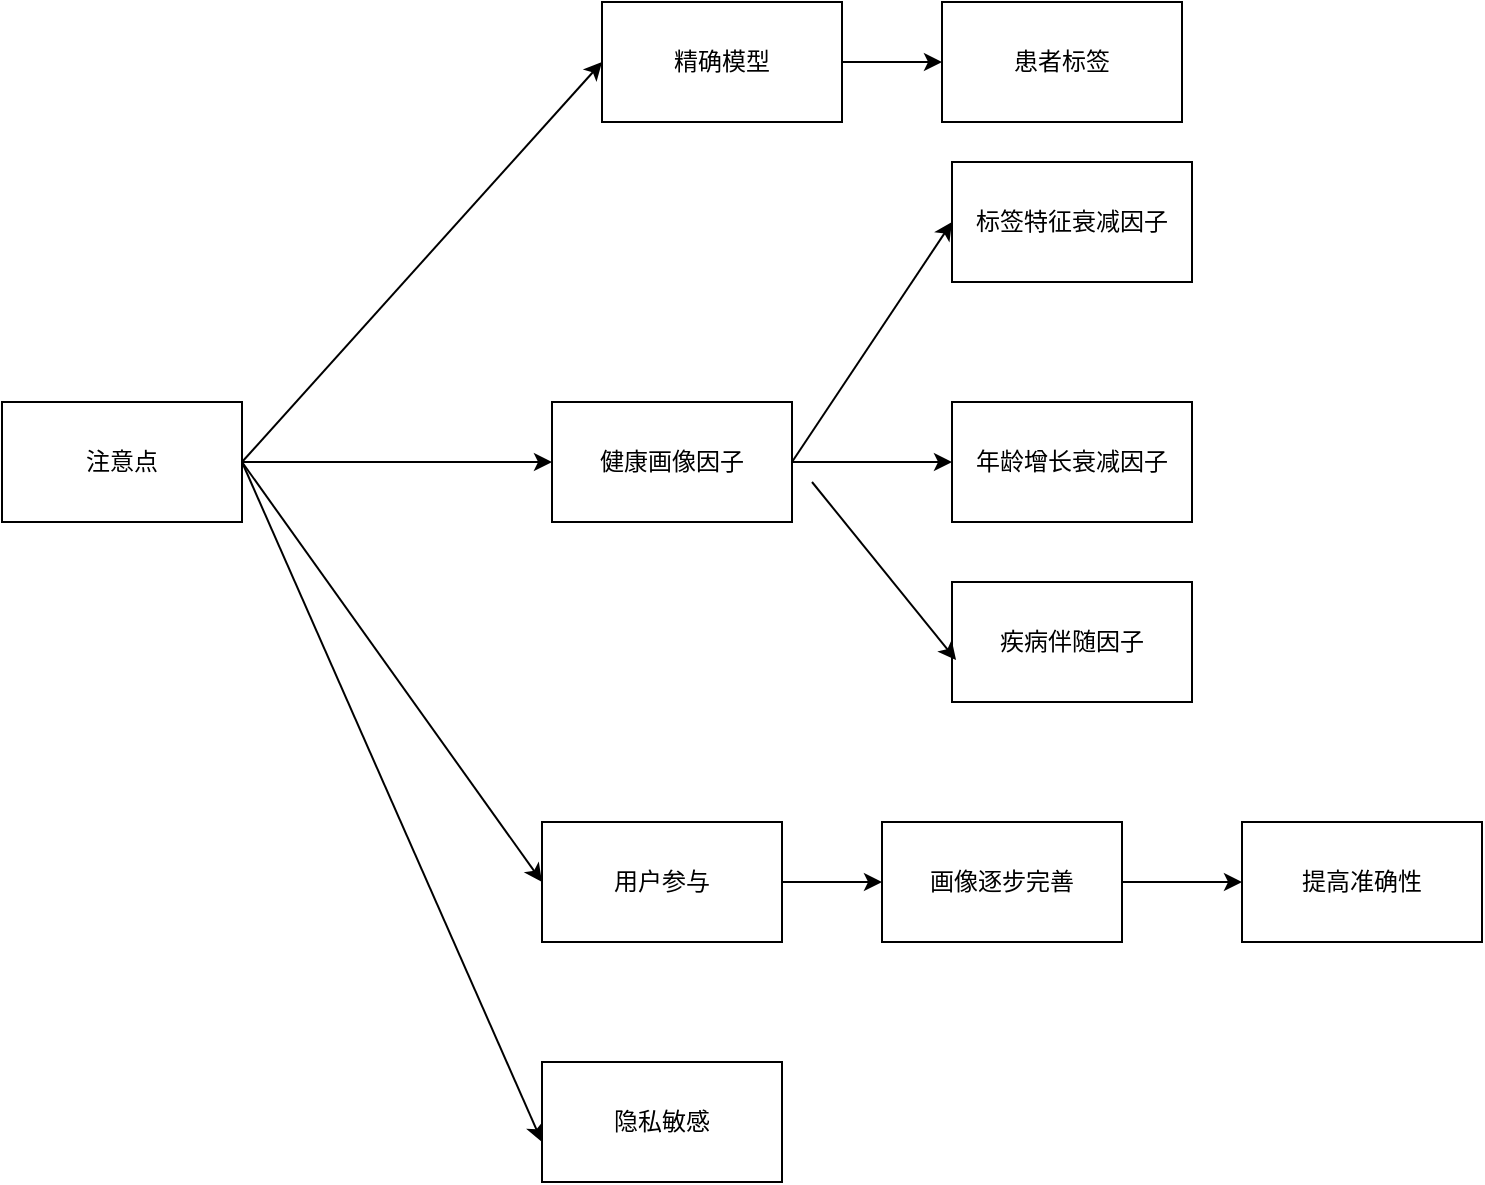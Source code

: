 <mxfile version="14.7.9" type="github" pages="4">
  <diagram id="ipAjtpbhNXcNfimnjDce" name="注意点">
    <mxGraphModel dx="1422" dy="1941" grid="1" gridSize="10" guides="1" tooltips="1" connect="1" arrows="1" fold="1" page="1" pageScale="1" pageWidth="827" pageHeight="1169" math="0" shadow="0">
      <root>
        <mxCell id="0" />
        <mxCell id="1" parent="0" />
        <mxCell id="sAE-GTEPMU3kprd1zCaS-1" value="健康画像因子" style="rounded=0;whiteSpace=wrap;html=1;" vertex="1" parent="1">
          <mxGeometry x="335" y="130" width="120" height="60" as="geometry" />
        </mxCell>
        <mxCell id="sAE-GTEPMU3kprd1zCaS-2" value="标签特征衰减因子" style="rounded=0;whiteSpace=wrap;html=1;" vertex="1" parent="1">
          <mxGeometry x="535" y="10" width="120" height="60" as="geometry" />
        </mxCell>
        <mxCell id="sAE-GTEPMU3kprd1zCaS-3" value="年龄增长衰减因子" style="rounded=0;whiteSpace=wrap;html=1;" vertex="1" parent="1">
          <mxGeometry x="535" y="130" width="120" height="60" as="geometry" />
        </mxCell>
        <mxCell id="sAE-GTEPMU3kprd1zCaS-4" value="疾病伴随因子" style="rounded=0;whiteSpace=wrap;html=1;" vertex="1" parent="1">
          <mxGeometry x="535" y="220" width="120" height="60" as="geometry" />
        </mxCell>
        <mxCell id="sAE-GTEPMU3kprd1zCaS-5" value="" style="endArrow=classic;html=1;exitX=1;exitY=0.5;exitDx=0;exitDy=0;entryX=0;entryY=0.5;entryDx=0;entryDy=0;" edge="1" parent="1" source="sAE-GTEPMU3kprd1zCaS-1" target="sAE-GTEPMU3kprd1zCaS-2">
          <mxGeometry width="50" height="50" relative="1" as="geometry">
            <mxPoint x="645" y="330" as="sourcePoint" />
            <mxPoint x="695" y="280" as="targetPoint" />
          </mxGeometry>
        </mxCell>
        <mxCell id="sAE-GTEPMU3kprd1zCaS-6" value="" style="endArrow=classic;html=1;exitX=1;exitY=0.5;exitDx=0;exitDy=0;entryX=0;entryY=0.5;entryDx=0;entryDy=0;" edge="1" parent="1" source="sAE-GTEPMU3kprd1zCaS-1" target="sAE-GTEPMU3kprd1zCaS-3">
          <mxGeometry width="50" height="50" relative="1" as="geometry">
            <mxPoint x="475" y="180" as="sourcePoint" />
            <mxPoint x="545" y="30" as="targetPoint" />
          </mxGeometry>
        </mxCell>
        <mxCell id="sAE-GTEPMU3kprd1zCaS-7" value="" style="endArrow=classic;html=1;entryX=0.017;entryY=0.65;entryDx=0;entryDy=0;entryPerimeter=0;" edge="1" parent="1" target="sAE-GTEPMU3kprd1zCaS-4">
          <mxGeometry width="50" height="50" relative="1" as="geometry">
            <mxPoint x="465" y="170" as="sourcePoint" />
            <mxPoint x="545" y="170" as="targetPoint" />
          </mxGeometry>
        </mxCell>
        <mxCell id="sAE-GTEPMU3kprd1zCaS-8" value="精确模型" style="rounded=0;whiteSpace=wrap;html=1;" vertex="1" parent="1">
          <mxGeometry x="360" y="-70" width="120" height="60" as="geometry" />
        </mxCell>
        <mxCell id="sAE-GTEPMU3kprd1zCaS-9" value="" style="endArrow=classic;html=1;exitX=1;exitY=0.5;exitDx=0;exitDy=0;entryX=0;entryY=0.5;entryDx=0;entryDy=0;" edge="1" parent="1" source="sAE-GTEPMU3kprd1zCaS-8" target="sAE-GTEPMU3kprd1zCaS-10">
          <mxGeometry width="50" height="50" relative="1" as="geometry">
            <mxPoint x="730" y="260" as="sourcePoint" />
            <mxPoint x="620" y="-40" as="targetPoint" />
          </mxGeometry>
        </mxCell>
        <mxCell id="sAE-GTEPMU3kprd1zCaS-10" value="患者标签" style="rounded=0;whiteSpace=wrap;html=1;" vertex="1" parent="1">
          <mxGeometry x="530" y="-70" width="120" height="60" as="geometry" />
        </mxCell>
        <mxCell id="sAE-GTEPMU3kprd1zCaS-11" value="用户参与" style="rounded=0;whiteSpace=wrap;html=1;" vertex="1" parent="1">
          <mxGeometry x="330" y="340" width="120" height="60" as="geometry" />
        </mxCell>
        <mxCell id="sAE-GTEPMU3kprd1zCaS-12" value="" style="endArrow=classic;html=1;exitX=1;exitY=0.5;exitDx=0;exitDy=0;entryX=0;entryY=0.5;entryDx=0;entryDy=0;" edge="1" parent="1" source="sAE-GTEPMU3kprd1zCaS-11" target="sAE-GTEPMU3kprd1zCaS-13">
          <mxGeometry width="50" height="50" relative="1" as="geometry">
            <mxPoint x="700" y="670" as="sourcePoint" />
            <mxPoint x="590" y="370" as="targetPoint" />
          </mxGeometry>
        </mxCell>
        <mxCell id="sAE-GTEPMU3kprd1zCaS-13" value="画像逐步完善" style="rounded=0;whiteSpace=wrap;html=1;" vertex="1" parent="1">
          <mxGeometry x="500" y="340" width="120" height="60" as="geometry" />
        </mxCell>
        <mxCell id="sAE-GTEPMU3kprd1zCaS-17" value="提高准确性" style="rounded=0;whiteSpace=wrap;html=1;" vertex="1" parent="1">
          <mxGeometry x="680" y="340" width="120" height="60" as="geometry" />
        </mxCell>
        <mxCell id="sAE-GTEPMU3kprd1zCaS-18" value="" style="endArrow=classic;html=1;" edge="1" parent="1">
          <mxGeometry width="50" height="50" relative="1" as="geometry">
            <mxPoint x="620" y="370" as="sourcePoint" />
            <mxPoint x="680" y="370" as="targetPoint" />
          </mxGeometry>
        </mxCell>
        <mxCell id="sAE-GTEPMU3kprd1zCaS-19" value="隐私敏感" style="rounded=0;whiteSpace=wrap;html=1;" vertex="1" parent="1">
          <mxGeometry x="330" y="460" width="120" height="60" as="geometry" />
        </mxCell>
        <mxCell id="sAE-GTEPMU3kprd1zCaS-20" value="注意点" style="rounded=0;whiteSpace=wrap;html=1;" vertex="1" parent="1">
          <mxGeometry x="60" y="130" width="120" height="60" as="geometry" />
        </mxCell>
        <mxCell id="sAE-GTEPMU3kprd1zCaS-21" value="" style="endArrow=classic;html=1;exitX=1;exitY=0.5;exitDx=0;exitDy=0;entryX=0;entryY=0.5;entryDx=0;entryDy=0;" edge="1" parent="1" source="sAE-GTEPMU3kprd1zCaS-20" target="sAE-GTEPMU3kprd1zCaS-8">
          <mxGeometry width="50" height="50" relative="1" as="geometry">
            <mxPoint x="390" y="370" as="sourcePoint" />
            <mxPoint x="440" y="320" as="targetPoint" />
          </mxGeometry>
        </mxCell>
        <mxCell id="sAE-GTEPMU3kprd1zCaS-22" value="" style="endArrow=classic;html=1;exitX=1;exitY=0.5;exitDx=0;exitDy=0;entryX=0;entryY=0.5;entryDx=0;entryDy=0;" edge="1" parent="1" source="sAE-GTEPMU3kprd1zCaS-20" target="sAE-GTEPMU3kprd1zCaS-1">
          <mxGeometry width="50" height="50" relative="1" as="geometry">
            <mxPoint x="190" y="170" as="sourcePoint" />
            <mxPoint x="370" y="-30" as="targetPoint" />
          </mxGeometry>
        </mxCell>
        <mxCell id="sAE-GTEPMU3kprd1zCaS-23" value="" style="endArrow=classic;html=1;exitX=1;exitY=0.5;exitDx=0;exitDy=0;entryX=0;entryY=0.5;entryDx=0;entryDy=0;" edge="1" parent="1" source="sAE-GTEPMU3kprd1zCaS-20" target="sAE-GTEPMU3kprd1zCaS-11">
          <mxGeometry width="50" height="50" relative="1" as="geometry">
            <mxPoint x="190" y="170" as="sourcePoint" />
            <mxPoint x="345" y="170" as="targetPoint" />
          </mxGeometry>
        </mxCell>
        <mxCell id="sAE-GTEPMU3kprd1zCaS-24" value="" style="endArrow=classic;html=1;exitX=1;exitY=0.5;exitDx=0;exitDy=0;" edge="1" parent="1" source="sAE-GTEPMU3kprd1zCaS-20">
          <mxGeometry width="50" height="50" relative="1" as="geometry">
            <mxPoint x="190" y="170" as="sourcePoint" />
            <mxPoint x="330" y="500" as="targetPoint" />
          </mxGeometry>
        </mxCell>
      </root>
    </mxGraphModel>
  </diagram>
  <diagram id="YMgNB2Dt-CxS9x9Rwo2I" name="患者画像技术要点">
    <mxGraphModel dx="2249" dy="772" grid="1" gridSize="10" guides="1" tooltips="1" connect="1" arrows="1" fold="1" page="1" pageScale="1" pageWidth="827" pageHeight="1169" math="0" shadow="0">
      <root>
        <mxCell id="W9l10nUzSr7wy5UgvSgY-0" />
        <mxCell id="W9l10nUzSr7wy5UgvSgY-1" parent="W9l10nUzSr7wy5UgvSgY-0" />
        <mxCell id="W9l10nUzSr7wy5UgvSgY-2" value="技术要点" style="rounded=0;whiteSpace=wrap;html=1;" vertex="1" parent="W9l10nUzSr7wy5UgvSgY-1">
          <mxGeometry x="-80" y="450" width="90" height="50" as="geometry" />
        </mxCell>
        <mxCell id="W9l10nUzSr7wy5UgvSgY-3" value="获取数据" style="rounded=0;whiteSpace=wrap;html=1;" vertex="1" parent="W9l10nUzSr7wy5UgvSgY-1">
          <mxGeometry x="180" y="280" width="100" height="50" as="geometry" />
        </mxCell>
        <mxCell id="W9l10nUzSr7wy5UgvSgY-4" value="患者个人人口信息" style="rounded=0;whiteSpace=wrap;html=1;" vertex="1" parent="W9l10nUzSr7wy5UgvSgY-1">
          <mxGeometry x="414" y="190" width="116" height="30" as="geometry" />
        </mxCell>
        <mxCell id="W9l10nUzSr7wy5UgvSgY-5" value="电子健康档案" style="rounded=0;whiteSpace=wrap;html=1;" vertex="1" parent="W9l10nUzSr7wy5UgvSgY-1">
          <mxGeometry x="414" y="230" width="100" height="30" as="geometry" />
        </mxCell>
        <mxCell id="W9l10nUzSr7wy5UgvSgY-6" value="电子病历" style="rounded=0;whiteSpace=wrap;html=1;" vertex="1" parent="W9l10nUzSr7wy5UgvSgY-1">
          <mxGeometry x="414" y="270" width="100" height="20" as="geometry" />
        </mxCell>
        <mxCell id="W9l10nUzSr7wy5UgvSgY-7" value="体检报告" style="rounded=0;whiteSpace=wrap;html=1;" vertex="1" parent="W9l10nUzSr7wy5UgvSgY-1">
          <mxGeometry x="414" y="300" width="100" height="20" as="geometry" />
        </mxCell>
        <mxCell id="W9l10nUzSr7wy5UgvSgY-8" value="健康监测" style="rounded=0;whiteSpace=wrap;html=1;" vertex="1" parent="W9l10nUzSr7wy5UgvSgY-1">
          <mxGeometry x="410" y="340" width="90" height="20" as="geometry" />
        </mxCell>
        <mxCell id="W9l10nUzSr7wy5UgvSgY-9" value="" style="endArrow=classic;html=1;exitX=1;exitY=0.5;exitDx=0;exitDy=0;entryX=0;entryY=0.5;entryDx=0;entryDy=0;" edge="1" parent="W9l10nUzSr7wy5UgvSgY-1" source="W9l10nUzSr7wy5UgvSgY-2" target="W9l10nUzSr7wy5UgvSgY-3">
          <mxGeometry width="50" height="50" relative="1" as="geometry">
            <mxPoint x="390" y="420" as="sourcePoint" />
            <mxPoint x="440" y="370" as="targetPoint" />
          </mxGeometry>
        </mxCell>
        <mxCell id="W9l10nUzSr7wy5UgvSgY-10" value="" style="endArrow=classic;html=1;exitX=1;exitY=0.5;exitDx=0;exitDy=0;entryX=0;entryY=0.64;entryDx=0;entryDy=0;entryPerimeter=0;" edge="1" parent="W9l10nUzSr7wy5UgvSgY-1" source="W9l10nUzSr7wy5UgvSgY-3" target="W9l10nUzSr7wy5UgvSgY-4">
          <mxGeometry width="50" height="50" relative="1" as="geometry">
            <mxPoint x="380" y="215" as="sourcePoint" />
            <mxPoint x="290" y="225" as="targetPoint" />
          </mxGeometry>
        </mxCell>
        <mxCell id="W9l10nUzSr7wy5UgvSgY-11" value="......" style="rounded=0;whiteSpace=wrap;html=1;" vertex="1" parent="W9l10nUzSr7wy5UgvSgY-1">
          <mxGeometry x="410" y="370" width="80" height="20" as="geometry" />
        </mxCell>
        <mxCell id="W9l10nUzSr7wy5UgvSgY-12" value="" style="endArrow=classic;html=1;exitX=1;exitY=0.5;exitDx=0;exitDy=0;entryX=0;entryY=0.5;entryDx=0;entryDy=0;" edge="1" parent="W9l10nUzSr7wy5UgvSgY-1" source="W9l10nUzSr7wy5UgvSgY-3" target="W9l10nUzSr7wy5UgvSgY-5">
          <mxGeometry width="50" height="50" relative="1" as="geometry">
            <mxPoint x="290" y="255" as="sourcePoint" />
            <mxPoint x="420" y="132" as="targetPoint" />
          </mxGeometry>
        </mxCell>
        <mxCell id="W9l10nUzSr7wy5UgvSgY-13" value="" style="endArrow=classic;html=1;exitX=1;exitY=0.5;exitDx=0;exitDy=0;entryX=0;entryY=0.5;entryDx=0;entryDy=0;" edge="1" parent="W9l10nUzSr7wy5UgvSgY-1" source="W9l10nUzSr7wy5UgvSgY-3" target="W9l10nUzSr7wy5UgvSgY-6">
          <mxGeometry width="50" height="50" relative="1" as="geometry">
            <mxPoint x="290" y="255" as="sourcePoint" />
            <mxPoint x="420" y="185" as="targetPoint" />
          </mxGeometry>
        </mxCell>
        <mxCell id="W9l10nUzSr7wy5UgvSgY-14" value="" style="endArrow=classic;html=1;exitX=1;exitY=0.5;exitDx=0;exitDy=0;entryX=0;entryY=0.5;entryDx=0;entryDy=0;" edge="1" parent="W9l10nUzSr7wy5UgvSgY-1" source="W9l10nUzSr7wy5UgvSgY-3" target="W9l10nUzSr7wy5UgvSgY-7">
          <mxGeometry width="50" height="50" relative="1" as="geometry">
            <mxPoint x="290" y="255" as="sourcePoint" />
            <mxPoint x="420" y="310" as="targetPoint" />
          </mxGeometry>
        </mxCell>
        <mxCell id="W9l10nUzSr7wy5UgvSgY-15" value="" style="endArrow=classic;html=1;exitX=1;exitY=0.5;exitDx=0;exitDy=0;entryX=0.02;entryY=0.64;entryDx=0;entryDy=0;entryPerimeter=0;" edge="1" parent="W9l10nUzSr7wy5UgvSgY-1" source="W9l10nUzSr7wy5UgvSgY-3" target="W9l10nUzSr7wy5UgvSgY-8">
          <mxGeometry width="50" height="50" relative="1" as="geometry">
            <mxPoint x="290" y="255" as="sourcePoint" />
            <mxPoint x="420" y="315" as="targetPoint" />
          </mxGeometry>
        </mxCell>
        <mxCell id="W9l10nUzSr7wy5UgvSgY-16" value="" style="endArrow=classic;html=1;exitX=1;exitY=0.5;exitDx=0;exitDy=0;entryX=0;entryY=0.75;entryDx=0;entryDy=0;" edge="1" parent="W9l10nUzSr7wy5UgvSgY-1" source="W9l10nUzSr7wy5UgvSgY-3" target="W9l10nUzSr7wy5UgvSgY-11">
          <mxGeometry width="50" height="50" relative="1" as="geometry">
            <mxPoint x="290" y="255" as="sourcePoint" />
            <mxPoint x="422" y="382" as="targetPoint" />
          </mxGeometry>
        </mxCell>
        <mxCell id="W9l10nUzSr7wy5UgvSgY-17" value="临床知识库" style="rounded=0;whiteSpace=wrap;html=1;" vertex="1" parent="W9l10nUzSr7wy5UgvSgY-1">
          <mxGeometry x="170" y="470" width="100" height="50" as="geometry" />
        </mxCell>
        <mxCell id="W9l10nUzSr7wy5UgvSgY-18" value="共性知识" style="rounded=0;whiteSpace=wrap;html=1;" vertex="1" parent="W9l10nUzSr7wy5UgvSgY-1">
          <mxGeometry x="400" y="410" width="90" height="20" as="geometry" />
        </mxCell>
        <mxCell id="W9l10nUzSr7wy5UgvSgY-20" value="疾病分类" style="rounded=0;whiteSpace=wrap;html=1;" vertex="1" parent="W9l10nUzSr7wy5UgvSgY-1">
          <mxGeometry x="400" y="440" width="90" height="20" as="geometry" />
        </mxCell>
        <mxCell id="W9l10nUzSr7wy5UgvSgY-21" value="医学术语" style="rounded=0;whiteSpace=wrap;html=1;" vertex="1" parent="W9l10nUzSr7wy5UgvSgY-1">
          <mxGeometry x="400" y="470" width="90" height="20" as="geometry" />
        </mxCell>
        <mxCell id="W9l10nUzSr7wy5UgvSgY-22" value="病因" style="rounded=0;whiteSpace=wrap;html=1;" vertex="1" parent="W9l10nUzSr7wy5UgvSgY-1">
          <mxGeometry x="400" y="500" width="90" height="20" as="geometry" />
        </mxCell>
        <mxCell id="W9l10nUzSr7wy5UgvSgY-23" value="伴生病" style="rounded=0;whiteSpace=wrap;html=1;" vertex="1" parent="W9l10nUzSr7wy5UgvSgY-1">
          <mxGeometry x="400" y="530" width="90" height="20" as="geometry" />
        </mxCell>
        <mxCell id="W9l10nUzSr7wy5UgvSgY-24" value="发病机制" style="rounded=0;whiteSpace=wrap;html=1;" vertex="1" parent="W9l10nUzSr7wy5UgvSgY-1">
          <mxGeometry x="400" y="565" width="90" height="20" as="geometry" />
        </mxCell>
        <mxCell id="W9l10nUzSr7wy5UgvSgY-25" value="临床表现" style="rounded=0;whiteSpace=wrap;html=1;" vertex="1" parent="W9l10nUzSr7wy5UgvSgY-1">
          <mxGeometry x="400" y="600" width="90" height="20" as="geometry" />
        </mxCell>
        <mxCell id="W9l10nUzSr7wy5UgvSgY-26" value="并发症" style="rounded=0;whiteSpace=wrap;html=1;" vertex="1" parent="W9l10nUzSr7wy5UgvSgY-1">
          <mxGeometry x="400" y="630" width="90" height="20" as="geometry" />
        </mxCell>
        <mxCell id="W9l10nUzSr7wy5UgvSgY-27" value="药物不良反应" style="rounded=0;whiteSpace=wrap;html=1;" vertex="1" parent="W9l10nUzSr7wy5UgvSgY-1">
          <mxGeometry x="400" y="660" width="90" height="20" as="geometry" />
        </mxCell>
        <mxCell id="W9l10nUzSr7wy5UgvSgY-28" value="多维关联信息" style="rounded=0;whiteSpace=wrap;html=1;" vertex="1" parent="W9l10nUzSr7wy5UgvSgY-1">
          <mxGeometry x="400" y="690" width="90" height="20" as="geometry" />
        </mxCell>
        <mxCell id="W9l10nUzSr7wy5UgvSgY-29" value="" style="endArrow=classic;html=1;exitX=1;exitY=0.5;exitDx=0;exitDy=0;entryX=0;entryY=0.5;entryDx=0;entryDy=0;" edge="1" parent="W9l10nUzSr7wy5UgvSgY-1" source="W9l10nUzSr7wy5UgvSgY-2" target="W9l10nUzSr7wy5UgvSgY-17">
          <mxGeometry width="50" height="50" relative="1" as="geometry">
            <mxPoint x="20" y="485" as="sourcePoint" />
            <mxPoint x="190" y="440" as="targetPoint" />
          </mxGeometry>
        </mxCell>
        <mxCell id="W9l10nUzSr7wy5UgvSgY-30" value="" style="endArrow=classic;html=1;exitX=1;exitY=0.5;exitDx=0;exitDy=0;entryX=0;entryY=0.5;entryDx=0;entryDy=0;" edge="1" parent="W9l10nUzSr7wy5UgvSgY-1" source="W9l10nUzSr7wy5UgvSgY-17" target="W9l10nUzSr7wy5UgvSgY-18">
          <mxGeometry width="50" height="50" relative="1" as="geometry">
            <mxPoint x="20" y="485" as="sourcePoint" />
            <mxPoint x="190" y="445" as="targetPoint" />
          </mxGeometry>
        </mxCell>
        <mxCell id="W9l10nUzSr7wy5UgvSgY-31" value="" style="endArrow=classic;html=1;exitX=1;exitY=0.5;exitDx=0;exitDy=0;entryX=0;entryY=0.75;entryDx=0;entryDy=0;" edge="1" parent="W9l10nUzSr7wy5UgvSgY-1" source="W9l10nUzSr7wy5UgvSgY-17" target="W9l10nUzSr7wy5UgvSgY-20">
          <mxGeometry width="50" height="50" relative="1" as="geometry">
            <mxPoint x="290" y="445" as="sourcePoint" />
            <mxPoint x="410" y="430" as="targetPoint" />
          </mxGeometry>
        </mxCell>
        <mxCell id="W9l10nUzSr7wy5UgvSgY-32" value="" style="endArrow=classic;html=1;exitX=1;exitY=0.5;exitDx=0;exitDy=0;entryX=0;entryY=0.5;entryDx=0;entryDy=0;" edge="1" parent="W9l10nUzSr7wy5UgvSgY-1" source="W9l10nUzSr7wy5UgvSgY-17" target="W9l10nUzSr7wy5UgvSgY-21">
          <mxGeometry width="50" height="50" relative="1" as="geometry">
            <mxPoint x="290" y="445" as="sourcePoint" />
            <mxPoint x="410" y="465" as="targetPoint" />
          </mxGeometry>
        </mxCell>
        <mxCell id="W9l10nUzSr7wy5UgvSgY-33" value="" style="endArrow=classic;html=1;exitX=1;exitY=0.5;exitDx=0;exitDy=0;entryX=0;entryY=0.5;entryDx=0;entryDy=0;" edge="1" parent="W9l10nUzSr7wy5UgvSgY-1" source="W9l10nUzSr7wy5UgvSgY-17" target="W9l10nUzSr7wy5UgvSgY-22">
          <mxGeometry width="50" height="50" relative="1" as="geometry">
            <mxPoint x="290" y="445" as="sourcePoint" />
            <mxPoint x="410" y="490" as="targetPoint" />
          </mxGeometry>
        </mxCell>
        <mxCell id="W9l10nUzSr7wy5UgvSgY-34" value="" style="endArrow=classic;html=1;exitX=1;exitY=0.5;exitDx=0;exitDy=0;entryX=0;entryY=0.5;entryDx=0;entryDy=0;" edge="1" parent="W9l10nUzSr7wy5UgvSgY-1" source="W9l10nUzSr7wy5UgvSgY-17" target="W9l10nUzSr7wy5UgvSgY-23">
          <mxGeometry width="50" height="50" relative="1" as="geometry">
            <mxPoint x="290" y="445" as="sourcePoint" />
            <mxPoint x="410" y="520" as="targetPoint" />
          </mxGeometry>
        </mxCell>
        <mxCell id="W9l10nUzSr7wy5UgvSgY-35" value="" style="endArrow=classic;html=1;exitX=1;exitY=0.5;exitDx=0;exitDy=0;entryX=0;entryY=0.75;entryDx=0;entryDy=0;" edge="1" parent="W9l10nUzSr7wy5UgvSgY-1" source="W9l10nUzSr7wy5UgvSgY-17" target="W9l10nUzSr7wy5UgvSgY-24">
          <mxGeometry width="50" height="50" relative="1" as="geometry">
            <mxPoint x="290" y="445" as="sourcePoint" />
            <mxPoint x="410" y="550" as="targetPoint" />
          </mxGeometry>
        </mxCell>
        <mxCell id="W9l10nUzSr7wy5UgvSgY-36" value="" style="endArrow=classic;html=1;exitX=1;exitY=0.5;exitDx=0;exitDy=0;entryX=0;entryY=0.5;entryDx=0;entryDy=0;" edge="1" parent="W9l10nUzSr7wy5UgvSgY-1" source="W9l10nUzSr7wy5UgvSgY-17" target="W9l10nUzSr7wy5UgvSgY-25">
          <mxGeometry width="50" height="50" relative="1" as="geometry">
            <mxPoint x="290" y="445" as="sourcePoint" />
            <mxPoint x="410" y="590" as="targetPoint" />
          </mxGeometry>
        </mxCell>
        <mxCell id="W9l10nUzSr7wy5UgvSgY-37" value="" style="endArrow=classic;html=1;exitX=1;exitY=0.5;exitDx=0;exitDy=0;entryX=0;entryY=0.5;entryDx=0;entryDy=0;" edge="1" parent="W9l10nUzSr7wy5UgvSgY-1" source="W9l10nUzSr7wy5UgvSgY-17" target="W9l10nUzSr7wy5UgvSgY-26">
          <mxGeometry width="50" height="50" relative="1" as="geometry">
            <mxPoint x="290" y="445" as="sourcePoint" />
            <mxPoint x="410" y="620" as="targetPoint" />
          </mxGeometry>
        </mxCell>
        <mxCell id="W9l10nUzSr7wy5UgvSgY-38" value="" style="endArrow=classic;html=1;entryX=0;entryY=0.75;entryDx=0;entryDy=0;exitX=1;exitY=0.5;exitDx=0;exitDy=0;" edge="1" parent="W9l10nUzSr7wy5UgvSgY-1" source="W9l10nUzSr7wy5UgvSgY-17" target="W9l10nUzSr7wy5UgvSgY-27">
          <mxGeometry width="50" height="50" relative="1" as="geometry">
            <mxPoint x="280" y="440" as="sourcePoint" />
            <mxPoint x="410" y="650" as="targetPoint" />
          </mxGeometry>
        </mxCell>
        <mxCell id="W9l10nUzSr7wy5UgvSgY-39" value="" style="endArrow=classic;html=1;exitX=1;exitY=0.5;exitDx=0;exitDy=0;" edge="1" parent="W9l10nUzSr7wy5UgvSgY-1" source="W9l10nUzSr7wy5UgvSgY-17">
          <mxGeometry width="50" height="50" relative="1" as="geometry">
            <mxPoint x="290" y="445" as="sourcePoint" />
            <mxPoint x="400" y="700" as="targetPoint" />
          </mxGeometry>
        </mxCell>
        <mxCell id="W9l10nUzSr7wy5UgvSgY-40" value="患者基本信息标签" style="rounded=0;whiteSpace=wrap;html=1;" vertex="1" parent="W9l10nUzSr7wy5UgvSgY-1">
          <mxGeometry x="170" y="710" width="100" height="50" as="geometry" />
        </mxCell>
        <mxCell id="W9l10nUzSr7wy5UgvSgY-41" value="数据来源" style="rounded=0;whiteSpace=wrap;html=1;" vertex="1" parent="W9l10nUzSr7wy5UgvSgY-1">
          <mxGeometry x="400" y="725" width="90" height="20" as="geometry" />
        </mxCell>
        <mxCell id="W9l10nUzSr7wy5UgvSgY-42" value="人口信息" style="rounded=0;whiteSpace=wrap;html=1;" vertex="1" parent="W9l10nUzSr7wy5UgvSgY-1">
          <mxGeometry x="570" y="670" width="90" height="20" as="geometry" />
        </mxCell>
        <mxCell id="W9l10nUzSr7wy5UgvSgY-43" value="体检报告" style="rounded=0;whiteSpace=wrap;html=1;" vertex="1" parent="W9l10nUzSr7wy5UgvSgY-1">
          <mxGeometry x="570" y="705" width="90" height="20" as="geometry" />
        </mxCell>
        <mxCell id="W9l10nUzSr7wy5UgvSgY-44" value="电子健康档案" style="rounded=0;whiteSpace=wrap;html=1;" vertex="1" parent="W9l10nUzSr7wy5UgvSgY-1">
          <mxGeometry x="570" y="740" width="90" height="20" as="geometry" />
        </mxCell>
        <mxCell id="W9l10nUzSr7wy5UgvSgY-45" value="......" style="rounded=0;whiteSpace=wrap;html=1;" vertex="1" parent="W9l10nUzSr7wy5UgvSgY-1">
          <mxGeometry x="570" y="780" width="90" height="20" as="geometry" />
        </mxCell>
        <mxCell id="W9l10nUzSr7wy5UgvSgY-47" value="" style="endArrow=classic;html=1;exitX=1;exitY=0.5;exitDx=0;exitDy=0;" edge="1" parent="W9l10nUzSr7wy5UgvSgY-1" source="W9l10nUzSr7wy5UgvSgY-40">
          <mxGeometry width="50" height="50" relative="1" as="geometry">
            <mxPoint x="390" y="430" as="sourcePoint" />
            <mxPoint x="400" y="735" as="targetPoint" />
          </mxGeometry>
        </mxCell>
        <mxCell id="W9l10nUzSr7wy5UgvSgY-48" value="" style="endArrow=classic;html=1;exitX=1;exitY=0.5;exitDx=0;exitDy=0;entryX=0;entryY=0.5;entryDx=0;entryDy=0;" edge="1" parent="W9l10nUzSr7wy5UgvSgY-1" source="W9l10nUzSr7wy5UgvSgY-41" target="W9l10nUzSr7wy5UgvSgY-42">
          <mxGeometry width="50" height="50" relative="1" as="geometry">
            <mxPoint x="280" y="745" as="sourcePoint" />
            <mxPoint x="410" y="745" as="targetPoint" />
          </mxGeometry>
        </mxCell>
        <mxCell id="W9l10nUzSr7wy5UgvSgY-49" value="" style="endArrow=classic;html=1;entryX=0;entryY=0.75;entryDx=0;entryDy=0;" edge="1" parent="W9l10nUzSr7wy5UgvSgY-1" target="W9l10nUzSr7wy5UgvSgY-43">
          <mxGeometry width="50" height="50" relative="1" as="geometry">
            <mxPoint x="490" y="735" as="sourcePoint" />
            <mxPoint x="580" y="690" as="targetPoint" />
          </mxGeometry>
        </mxCell>
        <mxCell id="W9l10nUzSr7wy5UgvSgY-50" value="" style="endArrow=classic;html=1;entryX=0;entryY=0.5;entryDx=0;entryDy=0;exitX=1;exitY=0.5;exitDx=0;exitDy=0;" edge="1" parent="W9l10nUzSr7wy5UgvSgY-1" source="W9l10nUzSr7wy5UgvSgY-41" target="W9l10nUzSr7wy5UgvSgY-44">
          <mxGeometry width="50" height="50" relative="1" as="geometry">
            <mxPoint x="500" y="745" as="sourcePoint" />
            <mxPoint x="580" y="730" as="targetPoint" />
          </mxGeometry>
        </mxCell>
        <mxCell id="W9l10nUzSr7wy5UgvSgY-51" value="" style="endArrow=classic;html=1;entryX=0;entryY=0.75;entryDx=0;entryDy=0;" edge="1" parent="W9l10nUzSr7wy5UgvSgY-1" target="W9l10nUzSr7wy5UgvSgY-45">
          <mxGeometry width="50" height="50" relative="1" as="geometry">
            <mxPoint x="490" y="735" as="sourcePoint" />
            <mxPoint x="580" y="760" as="targetPoint" />
          </mxGeometry>
        </mxCell>
        <mxCell id="W9l10nUzSr7wy5UgvSgY-52" value="标签" style="rounded=0;whiteSpace=wrap;html=1;" vertex="1" parent="W9l10nUzSr7wy5UgvSgY-1">
          <mxGeometry x="400" y="830" width="90" height="20" as="geometry" />
        </mxCell>
        <mxCell id="W9l10nUzSr7wy5UgvSgY-53" value="" style="endArrow=classic;html=1;exitX=1;exitY=0.5;exitDx=0;exitDy=0;" edge="1" parent="W9l10nUzSr7wy5UgvSgY-1" source="W9l10nUzSr7wy5UgvSgY-40">
          <mxGeometry width="50" height="50" relative="1" as="geometry">
            <mxPoint x="280" y="745" as="sourcePoint" />
            <mxPoint x="400" y="840" as="targetPoint" />
          </mxGeometry>
        </mxCell>
        <mxCell id="W9l10nUzSr7wy5UgvSgY-54" value="" style="endArrow=classic;html=1;exitX=1;exitY=0.5;exitDx=0;exitDy=0;entryX=0;entryY=0.5;entryDx=0;entryDy=0;" edge="1" parent="W9l10nUzSr7wy5UgvSgY-1" source="W9l10nUzSr7wy5UgvSgY-2" target="W9l10nUzSr7wy5UgvSgY-40">
          <mxGeometry width="50" height="50" relative="1" as="geometry">
            <mxPoint x="20" y="485" as="sourcePoint" />
            <mxPoint x="180" y="505" as="targetPoint" />
          </mxGeometry>
        </mxCell>
        <mxCell id="W9l10nUzSr7wy5UgvSgY-55" value="患者性别" style="rounded=0;whiteSpace=wrap;html=1;" vertex="1" parent="W9l10nUzSr7wy5UgvSgY-1">
          <mxGeometry x="570" y="820" width="90" height="20" as="geometry" />
        </mxCell>
        <mxCell id="W9l10nUzSr7wy5UgvSgY-56" value="年龄" style="rounded=0;whiteSpace=wrap;html=1;" vertex="1" parent="W9l10nUzSr7wy5UgvSgY-1">
          <mxGeometry x="570" y="850" width="90" height="20" as="geometry" />
        </mxCell>
        <mxCell id="W9l10nUzSr7wy5UgvSgY-57" value="职业（特殊职业）" style="rounded=0;whiteSpace=wrap;html=1;" vertex="1" parent="W9l10nUzSr7wy5UgvSgY-1">
          <mxGeometry x="570" y="880" width="110" height="20" as="geometry" />
        </mxCell>
        <mxCell id="W9l10nUzSr7wy5UgvSgY-58" value="血型" style="rounded=0;whiteSpace=wrap;html=1;" vertex="1" parent="W9l10nUzSr7wy5UgvSgY-1">
          <mxGeometry x="570" y="910" width="90" height="20" as="geometry" />
        </mxCell>
        <mxCell id="W9l10nUzSr7wy5UgvSgY-59" value="职业（特殊职业）" style="rounded=0;whiteSpace=wrap;html=1;" vertex="1" parent="W9l10nUzSr7wy5UgvSgY-1">
          <mxGeometry x="570" y="940" width="110" height="20" as="geometry" />
        </mxCell>
        <mxCell id="W9l10nUzSr7wy5UgvSgY-60" value="过敏史" style="rounded=0;whiteSpace=wrap;html=1;" vertex="1" parent="W9l10nUzSr7wy5UgvSgY-1">
          <mxGeometry x="570" y="970" width="90" height="20" as="geometry" />
        </mxCell>
        <mxCell id="W9l10nUzSr7wy5UgvSgY-61" value="计划免疫" style="rounded=0;whiteSpace=wrap;html=1;" vertex="1" parent="W9l10nUzSr7wy5UgvSgY-1">
          <mxGeometry x="570" y="1010" width="90" height="20" as="geometry" />
        </mxCell>
        <mxCell id="W9l10nUzSr7wy5UgvSgY-62" value="妇幼保健" style="rounded=0;whiteSpace=wrap;html=1;" vertex="1" parent="W9l10nUzSr7wy5UgvSgY-1">
          <mxGeometry x="570" y="1050" width="90" height="20" as="geometry" />
        </mxCell>
        <mxCell id="W9l10nUzSr7wy5UgvSgY-63" value="......" style="rounded=0;whiteSpace=wrap;html=1;" vertex="1" parent="W9l10nUzSr7wy5UgvSgY-1">
          <mxGeometry x="570" y="1090" width="90" height="20" as="geometry" />
        </mxCell>
        <mxCell id="W9l10nUzSr7wy5UgvSgY-65" value="" style="endArrow=classic;html=1;exitX=1;exitY=0.5;exitDx=0;exitDy=0;" edge="1" parent="W9l10nUzSr7wy5UgvSgY-1" source="W9l10nUzSr7wy5UgvSgY-52">
          <mxGeometry width="50" height="50" relative="1" as="geometry">
            <mxPoint x="280" y="745" as="sourcePoint" />
            <mxPoint x="570" y="830" as="targetPoint" />
          </mxGeometry>
        </mxCell>
        <mxCell id="W9l10nUzSr7wy5UgvSgY-66" value="" style="endArrow=classic;html=1;exitX=1;exitY=0.5;exitDx=0;exitDy=0;entryX=0;entryY=0.75;entryDx=0;entryDy=0;" edge="1" parent="W9l10nUzSr7wy5UgvSgY-1" source="W9l10nUzSr7wy5UgvSgY-52" target="W9l10nUzSr7wy5UgvSgY-56">
          <mxGeometry width="50" height="50" relative="1" as="geometry">
            <mxPoint x="500" y="850" as="sourcePoint" />
            <mxPoint x="580" y="860" as="targetPoint" />
          </mxGeometry>
        </mxCell>
        <mxCell id="W9l10nUzSr7wy5UgvSgY-67" value="" style="endArrow=classic;html=1;exitX=1;exitY=0.5;exitDx=0;exitDy=0;entryX=0;entryY=0.75;entryDx=0;entryDy=0;" edge="1" parent="W9l10nUzSr7wy5UgvSgY-1" source="W9l10nUzSr7wy5UgvSgY-52" target="W9l10nUzSr7wy5UgvSgY-57">
          <mxGeometry width="50" height="50" relative="1" as="geometry">
            <mxPoint x="500" y="850" as="sourcePoint" />
            <mxPoint x="580" y="875" as="targetPoint" />
          </mxGeometry>
        </mxCell>
        <mxCell id="W9l10nUzSr7wy5UgvSgY-68" value="" style="endArrow=classic;html=1;exitX=1;exitY=0.75;exitDx=0;exitDy=0;entryX=0;entryY=0.5;entryDx=0;entryDy=0;" edge="1" parent="W9l10nUzSr7wy5UgvSgY-1" source="W9l10nUzSr7wy5UgvSgY-52" target="W9l10nUzSr7wy5UgvSgY-58">
          <mxGeometry width="50" height="50" relative="1" as="geometry">
            <mxPoint x="500" y="850" as="sourcePoint" />
            <mxPoint x="580" y="905" as="targetPoint" />
          </mxGeometry>
        </mxCell>
        <mxCell id="W9l10nUzSr7wy5UgvSgY-69" value="" style="endArrow=classic;html=1;exitX=0.75;exitY=1;exitDx=0;exitDy=0;entryX=0;entryY=0.5;entryDx=0;entryDy=0;" edge="1" parent="W9l10nUzSr7wy5UgvSgY-1" source="W9l10nUzSr7wy5UgvSgY-52" target="W9l10nUzSr7wy5UgvSgY-59">
          <mxGeometry width="50" height="50" relative="1" as="geometry">
            <mxPoint x="500" y="855" as="sourcePoint" />
            <mxPoint x="580" y="930" as="targetPoint" />
          </mxGeometry>
        </mxCell>
        <mxCell id="W9l10nUzSr7wy5UgvSgY-70" value="" style="endArrow=classic;html=1;exitX=0.633;exitY=1;exitDx=0;exitDy=0;entryX=0;entryY=0.25;entryDx=0;entryDy=0;exitPerimeter=0;" edge="1" parent="W9l10nUzSr7wy5UgvSgY-1" source="W9l10nUzSr7wy5UgvSgY-52" target="W9l10nUzSr7wy5UgvSgY-60">
          <mxGeometry width="50" height="50" relative="1" as="geometry">
            <mxPoint x="477.5" y="860" as="sourcePoint" />
            <mxPoint x="580" y="960" as="targetPoint" />
          </mxGeometry>
        </mxCell>
        <mxCell id="W9l10nUzSr7wy5UgvSgY-71" value="" style="endArrow=classic;html=1;exitX=0.578;exitY=1;exitDx=0;exitDy=0;entryX=0;entryY=0.5;entryDx=0;entryDy=0;exitPerimeter=0;" edge="1" parent="W9l10nUzSr7wy5UgvSgY-1" source="W9l10nUzSr7wy5UgvSgY-52" target="W9l10nUzSr7wy5UgvSgY-61">
          <mxGeometry width="50" height="50" relative="1" as="geometry">
            <mxPoint x="466.97" y="860" as="sourcePoint" />
            <mxPoint x="580" y="985" as="targetPoint" />
          </mxGeometry>
        </mxCell>
        <mxCell id="W9l10nUzSr7wy5UgvSgY-72" value="" style="endArrow=classic;html=1;exitX=0.5;exitY=1;exitDx=0;exitDy=0;entryX=0;entryY=0.75;entryDx=0;entryDy=0;" edge="1" parent="W9l10nUzSr7wy5UgvSgY-1" source="W9l10nUzSr7wy5UgvSgY-52" target="W9l10nUzSr7wy5UgvSgY-62">
          <mxGeometry width="50" height="50" relative="1" as="geometry">
            <mxPoint x="462.02" y="860" as="sourcePoint" />
            <mxPoint x="580" y="1030" as="targetPoint" />
          </mxGeometry>
        </mxCell>
        <mxCell id="W9l10nUzSr7wy5UgvSgY-73" value="" style="endArrow=classic;html=1;exitX=0.5;exitY=1;exitDx=0;exitDy=0;entryX=0;entryY=0.5;entryDx=0;entryDy=0;" edge="1" parent="W9l10nUzSr7wy5UgvSgY-1" source="W9l10nUzSr7wy5UgvSgY-52" target="W9l10nUzSr7wy5UgvSgY-63">
          <mxGeometry width="50" height="50" relative="1" as="geometry">
            <mxPoint x="455" y="860" as="sourcePoint" />
            <mxPoint x="580" y="1075" as="targetPoint" />
          </mxGeometry>
        </mxCell>
        <mxCell id="W9l10nUzSr7wy5UgvSgY-74" value="患者疾病标签" style="rounded=0;whiteSpace=wrap;html=1;" vertex="1" parent="W9l10nUzSr7wy5UgvSgY-1">
          <mxGeometry x="160" y="950" width="100" height="50" as="geometry" />
        </mxCell>
        <mxCell id="W9l10nUzSr7wy5UgvSgY-76" value="数据来源" style="rounded=0;whiteSpace=wrap;html=1;" vertex="1" parent="W9l10nUzSr7wy5UgvSgY-1">
          <mxGeometry x="320" y="1070" width="90" height="20" as="geometry" />
        </mxCell>
        <mxCell id="W9l10nUzSr7wy5UgvSgY-77" value="电子病历" style="rounded=0;whiteSpace=wrap;html=1;" vertex="1" parent="W9l10nUzSr7wy5UgvSgY-1">
          <mxGeometry x="530" y="1160" width="90" height="20" as="geometry" />
        </mxCell>
        <mxCell id="W9l10nUzSr7wy5UgvSgY-78" value="电子健康档案" style="rounded=0;whiteSpace=wrap;html=1;" vertex="1" parent="W9l10nUzSr7wy5UgvSgY-1">
          <mxGeometry x="530" y="1200" width="90" height="20" as="geometry" />
        </mxCell>
        <mxCell id="W9l10nUzSr7wy5UgvSgY-79" value="检查检验" style="rounded=0;whiteSpace=wrap;html=1;" vertex="1" parent="W9l10nUzSr7wy5UgvSgY-1">
          <mxGeometry x="530" y="1240" width="90" height="20" as="geometry" />
        </mxCell>
        <mxCell id="W9l10nUzSr7wy5UgvSgY-80" value="临床知识库" style="rounded=0;whiteSpace=wrap;html=1;fillColor=#ffe6cc;strokeColor=#d79b00;" vertex="1" parent="W9l10nUzSr7wy5UgvSgY-1">
          <mxGeometry x="530" y="1280" width="90" height="20" as="geometry" />
        </mxCell>
        <mxCell id="W9l10nUzSr7wy5UgvSgY-81" value="疾病分析模型" style="rounded=0;whiteSpace=wrap;html=1;" vertex="1" parent="W9l10nUzSr7wy5UgvSgY-1">
          <mxGeometry x="680" y="1240" width="90" height="20" as="geometry" />
        </mxCell>
        <mxCell id="W9l10nUzSr7wy5UgvSgY-82" value="......" style="rounded=0;whiteSpace=wrap;html=1;" vertex="1" parent="W9l10nUzSr7wy5UgvSgY-1">
          <mxGeometry x="530" y="1320" width="90" height="20" as="geometry" />
        </mxCell>
        <mxCell id="W9l10nUzSr7wy5UgvSgY-83" value="" style="endArrow=classic;html=1;exitX=1;exitY=0.5;exitDx=0;exitDy=0;entryX=0;entryY=1;entryDx=0;entryDy=0;" edge="1" parent="W9l10nUzSr7wy5UgvSgY-1" source="W9l10nUzSr7wy5UgvSgY-74" target="W9l10nUzSr7wy5UgvSgY-76">
          <mxGeometry width="50" height="50" relative="1" as="geometry">
            <mxPoint x="280" y="745" as="sourcePoint" />
            <mxPoint x="410" y="850" as="targetPoint" />
          </mxGeometry>
        </mxCell>
        <mxCell id="W9l10nUzSr7wy5UgvSgY-84" value="" style="endArrow=classic;html=1;exitX=1;exitY=0.5;exitDx=0;exitDy=0;entryX=0;entryY=0.75;entryDx=0;entryDy=0;" edge="1" parent="W9l10nUzSr7wy5UgvSgY-1" source="W9l10nUzSr7wy5UgvSgY-2" target="W9l10nUzSr7wy5UgvSgY-74">
          <mxGeometry width="50" height="50" relative="1" as="geometry">
            <mxPoint x="20" y="485" as="sourcePoint" />
            <mxPoint x="180" y="745" as="targetPoint" />
          </mxGeometry>
        </mxCell>
        <mxCell id="W9l10nUzSr7wy5UgvSgY-85" value="" style="endArrow=classic;html=1;exitX=1;exitY=0.5;exitDx=0;exitDy=0;entryX=0;entryY=1;entryDx=0;entryDy=0;entryPerimeter=0;" edge="1" parent="W9l10nUzSr7wy5UgvSgY-1" source="W9l10nUzSr7wy5UgvSgY-76" target="W9l10nUzSr7wy5UgvSgY-77">
          <mxGeometry width="50" height="50" relative="1" as="geometry">
            <mxPoint x="270" y="985" as="sourcePoint" />
            <mxPoint x="540" y="1180" as="targetPoint" />
          </mxGeometry>
        </mxCell>
        <mxCell id="W9l10nUzSr7wy5UgvSgY-86" value="" style="endArrow=classic;html=1;exitX=1;exitY=0.5;exitDx=0;exitDy=0;entryX=0;entryY=0.5;entryDx=0;entryDy=0;" edge="1" parent="W9l10nUzSr7wy5UgvSgY-1" source="W9l10nUzSr7wy5UgvSgY-76" target="W9l10nUzSr7wy5UgvSgY-78">
          <mxGeometry width="50" height="50" relative="1" as="geometry">
            <mxPoint x="420" y="1090" as="sourcePoint" />
            <mxPoint x="540" y="1190" as="targetPoint" />
          </mxGeometry>
        </mxCell>
        <mxCell id="W9l10nUzSr7wy5UgvSgY-87" value="" style="endArrow=classic;html=1;exitX=1;exitY=0.5;exitDx=0;exitDy=0;entryX=0;entryY=0.5;entryDx=0;entryDy=0;" edge="1" parent="W9l10nUzSr7wy5UgvSgY-1" source="W9l10nUzSr7wy5UgvSgY-76" target="W9l10nUzSr7wy5UgvSgY-79">
          <mxGeometry width="50" height="50" relative="1" as="geometry">
            <mxPoint x="420" y="1090" as="sourcePoint" />
            <mxPoint x="540" y="1220" as="targetPoint" />
          </mxGeometry>
        </mxCell>
        <mxCell id="W9l10nUzSr7wy5UgvSgY-88" value="" style="endArrow=classic;html=1;exitX=1;exitY=0.5;exitDx=0;exitDy=0;entryX=0;entryY=0.5;entryDx=0;entryDy=0;" edge="1" parent="W9l10nUzSr7wy5UgvSgY-1" source="W9l10nUzSr7wy5UgvSgY-76" target="W9l10nUzSr7wy5UgvSgY-80">
          <mxGeometry width="50" height="50" relative="1" as="geometry">
            <mxPoint x="420" y="1090" as="sourcePoint" />
            <mxPoint x="540" y="1260" as="targetPoint" />
          </mxGeometry>
        </mxCell>
        <mxCell id="W9l10nUzSr7wy5UgvSgY-89" value="" style="endArrow=classic;html=1;exitX=1;exitY=0.5;exitDx=0;exitDy=0;entryX=0;entryY=0.75;entryDx=0;entryDy=0;" edge="1" parent="W9l10nUzSr7wy5UgvSgY-1" source="W9l10nUzSr7wy5UgvSgY-76" target="W9l10nUzSr7wy5UgvSgY-82">
          <mxGeometry width="50" height="50" relative="1" as="geometry">
            <mxPoint x="420" y="1090" as="sourcePoint" />
            <mxPoint x="540" y="1300" as="targetPoint" />
          </mxGeometry>
        </mxCell>
        <mxCell id="W9l10nUzSr7wy5UgvSgY-90" value="" style="endArrow=classic;html=1;exitX=1;exitY=0.25;exitDx=0;exitDy=0;entryX=0;entryY=0.75;entryDx=0;entryDy=0;" edge="1" parent="W9l10nUzSr7wy5UgvSgY-1" source="W9l10nUzSr7wy5UgvSgY-80" target="W9l10nUzSr7wy5UgvSgY-81">
          <mxGeometry width="50" height="50" relative="1" as="geometry">
            <mxPoint x="420" y="1090" as="sourcePoint" />
            <mxPoint x="540" y="1190" as="targetPoint" />
          </mxGeometry>
        </mxCell>
        <mxCell id="W9l10nUzSr7wy5UgvSgY-91" value="" style="endArrow=classic;html=1;exitX=1;exitY=0.75;exitDx=0;exitDy=0;entryX=0;entryY=0.5;entryDx=0;entryDy=0;entryPerimeter=0;" edge="1" parent="W9l10nUzSr7wy5UgvSgY-1" source="W9l10nUzSr7wy5UgvSgY-79" target="W9l10nUzSr7wy5UgvSgY-81">
          <mxGeometry width="50" height="50" relative="1" as="geometry">
            <mxPoint x="630" y="1295" as="sourcePoint" />
            <mxPoint x="690" y="1265" as="targetPoint" />
          </mxGeometry>
        </mxCell>
        <mxCell id="W9l10nUzSr7wy5UgvSgY-92" value="" style="endArrow=classic;html=1;exitX=1;exitY=0.5;exitDx=0;exitDy=0;entryX=0;entryY=0.5;entryDx=0;entryDy=0;" edge="1" parent="W9l10nUzSr7wy5UgvSgY-1" source="W9l10nUzSr7wy5UgvSgY-78" target="W9l10nUzSr7wy5UgvSgY-81">
          <mxGeometry width="50" height="50" relative="1" as="geometry">
            <mxPoint x="630" y="1265" as="sourcePoint" />
            <mxPoint x="690" y="1260" as="targetPoint" />
          </mxGeometry>
        </mxCell>
        <mxCell id="W9l10nUzSr7wy5UgvSgY-93" value="" style="endArrow=classic;html=1;exitX=1;exitY=0.75;exitDx=0;exitDy=0;" edge="1" parent="W9l10nUzSr7wy5UgvSgY-1" source="W9l10nUzSr7wy5UgvSgY-77">
          <mxGeometry width="50" height="50" relative="1" as="geometry">
            <mxPoint x="630" y="1220" as="sourcePoint" />
            <mxPoint x="680" y="1250" as="targetPoint" />
          </mxGeometry>
        </mxCell>
        <mxCell id="W9l10nUzSr7wy5UgvSgY-94" value="标签" style="rounded=0;whiteSpace=wrap;html=1;" vertex="1" parent="W9l10nUzSr7wy5UgvSgY-1">
          <mxGeometry x="320" y="1290" width="90" height="20" as="geometry" />
        </mxCell>
        <mxCell id="W9l10nUzSr7wy5UgvSgY-95" value="患者既往疾病史" style="rounded=0;whiteSpace=wrap;html=1;" vertex="1" parent="W9l10nUzSr7wy5UgvSgY-1">
          <mxGeometry x="530" y="1360" width="90" height="20" as="geometry" />
        </mxCell>
        <mxCell id="W9l10nUzSr7wy5UgvSgY-96" value="慢性病" style="rounded=0;whiteSpace=wrap;html=1;" vertex="1" parent="W9l10nUzSr7wy5UgvSgY-1">
          <mxGeometry x="530" y="1400" width="90" height="20" as="geometry" />
        </mxCell>
        <mxCell id="W9l10nUzSr7wy5UgvSgY-97" value="疾病状况" style="rounded=0;whiteSpace=wrap;html=1;" vertex="1" parent="W9l10nUzSr7wy5UgvSgY-1">
          <mxGeometry x="530" y="1440" width="90" height="20" as="geometry" />
        </mxCell>
        <mxCell id="W9l10nUzSr7wy5UgvSgY-98" value="伴生病" style="rounded=0;whiteSpace=wrap;html=1;" vertex="1" parent="W9l10nUzSr7wy5UgvSgY-1">
          <mxGeometry x="530" y="1480" width="90" height="20" as="geometry" />
        </mxCell>
        <mxCell id="W9l10nUzSr7wy5UgvSgY-99" value="......" style="rounded=0;whiteSpace=wrap;html=1;" vertex="1" parent="W9l10nUzSr7wy5UgvSgY-1">
          <mxGeometry x="530" y="1520" width="90" height="20" as="geometry" />
        </mxCell>
        <mxCell id="W9l10nUzSr7wy5UgvSgY-100" value="" style="endArrow=classic;html=1;exitX=1;exitY=0.5;exitDx=0;exitDy=0;entryX=0;entryY=0.5;entryDx=0;entryDy=0;" edge="1" parent="W9l10nUzSr7wy5UgvSgY-1" source="W9l10nUzSr7wy5UgvSgY-94" target="W9l10nUzSr7wy5UgvSgY-95">
          <mxGeometry width="50" height="50" relative="1" as="geometry">
            <mxPoint x="340" y="1260" as="sourcePoint" />
            <mxPoint x="460" y="1515" as="targetPoint" />
          </mxGeometry>
        </mxCell>
        <mxCell id="W9l10nUzSr7wy5UgvSgY-101" value="" style="endArrow=classic;html=1;exitX=1;exitY=0.5;exitDx=0;exitDy=0;entryX=0;entryY=0.75;entryDx=0;entryDy=0;" edge="1" parent="W9l10nUzSr7wy5UgvSgY-1" source="W9l10nUzSr7wy5UgvSgY-94" target="W9l10nUzSr7wy5UgvSgY-96">
          <mxGeometry width="50" height="50" relative="1" as="geometry">
            <mxPoint x="420" y="1310" as="sourcePoint" />
            <mxPoint x="540" y="1380" as="targetPoint" />
          </mxGeometry>
        </mxCell>
        <mxCell id="W9l10nUzSr7wy5UgvSgY-102" value="" style="endArrow=classic;html=1;exitX=1;exitY=0.5;exitDx=0;exitDy=0;entryX=0;entryY=0.5;entryDx=0;entryDy=0;" edge="1" parent="W9l10nUzSr7wy5UgvSgY-1" source="W9l10nUzSr7wy5UgvSgY-94" target="W9l10nUzSr7wy5UgvSgY-97">
          <mxGeometry width="50" height="50" relative="1" as="geometry">
            <mxPoint x="420" y="1310" as="sourcePoint" />
            <mxPoint x="540" y="1425" as="targetPoint" />
          </mxGeometry>
        </mxCell>
        <mxCell id="W9l10nUzSr7wy5UgvSgY-103" value="" style="endArrow=classic;html=1;exitX=1;exitY=0.75;exitDx=0;exitDy=0;entryX=0;entryY=0.75;entryDx=0;entryDy=0;" edge="1" parent="W9l10nUzSr7wy5UgvSgY-1" source="W9l10nUzSr7wy5UgvSgY-94" target="W9l10nUzSr7wy5UgvSgY-98">
          <mxGeometry width="50" height="50" relative="1" as="geometry">
            <mxPoint x="420" y="1310" as="sourcePoint" />
            <mxPoint x="540" y="1460" as="targetPoint" />
          </mxGeometry>
        </mxCell>
        <mxCell id="W9l10nUzSr7wy5UgvSgY-104" value="" style="endArrow=classic;html=1;exitX=1;exitY=0.5;exitDx=0;exitDy=0;entryX=0;entryY=0.5;entryDx=0;entryDy=0;" edge="1" parent="W9l10nUzSr7wy5UgvSgY-1" source="W9l10nUzSr7wy5UgvSgY-94" target="W9l10nUzSr7wy5UgvSgY-99">
          <mxGeometry width="50" height="50" relative="1" as="geometry">
            <mxPoint x="420" y="1315" as="sourcePoint" />
            <mxPoint x="540" y="1505" as="targetPoint" />
          </mxGeometry>
        </mxCell>
        <mxCell id="W9l10nUzSr7wy5UgvSgY-105" value="" style="endArrow=classic;html=1;exitX=0.5;exitY=1;exitDx=0;exitDy=0;entryX=0;entryY=0.5;entryDx=0;entryDy=0;" edge="1" parent="W9l10nUzSr7wy5UgvSgY-1" source="W9l10nUzSr7wy5UgvSgY-74" target="W9l10nUzSr7wy5UgvSgY-94">
          <mxGeometry width="50" height="50" relative="1" as="geometry">
            <mxPoint x="420" y="1310" as="sourcePoint" />
            <mxPoint x="540" y="1380" as="targetPoint" />
          </mxGeometry>
        </mxCell>
        <mxCell id="W9l10nUzSr7wy5UgvSgY-106" value="&lt;span style=&quot;color: rgb(51 , 51 , 51) ; font-family: &amp;#34;helvetica neue&amp;#34; , &amp;#34;helvetica&amp;#34; , &amp;#34;arial&amp;#34; , sans-serif ; background-color: rgb(255 , 255 , 255) ; font-size: 11px&quot;&gt;患者不良药物反应及用药禁忌标签&lt;/span&gt;" style="rounded=0;whiteSpace=wrap;html=1;" vertex="1" parent="W9l10nUzSr7wy5UgvSgY-1">
          <mxGeometry x="60" y="1490" width="210" height="20" as="geometry" />
        </mxCell>
        <mxCell id="W9l10nUzSr7wy5UgvSgY-107" value="数据来源" style="rounded=0;whiteSpace=wrap;html=1;" vertex="1" parent="W9l10nUzSr7wy5UgvSgY-1">
          <mxGeometry x="310" y="1530" width="90" height="20" as="geometry" />
        </mxCell>
        <mxCell id="W9l10nUzSr7wy5UgvSgY-108" value="&lt;span style=&quot;color: rgb(51, 51, 51); font-family: &amp;quot;helvetica neue&amp;quot;, helvetica, arial, sans-serif; font-size: 12px; background-color: rgb(255, 255, 255);&quot;&gt;患者过敏史&lt;/span&gt;" style="rounded=0;whiteSpace=wrap;html=1;fontSize=12;" vertex="1" parent="W9l10nUzSr7wy5UgvSgY-1">
          <mxGeometry x="490" y="1570" width="90" height="20" as="geometry" />
        </mxCell>
        <mxCell id="W9l10nUzSr7wy5UgvSgY-109" value="&lt;span style=&quot;color: rgb(51, 51, 51); font-family: &amp;quot;helvetica neue&amp;quot;, helvetica, arial, sans-serif; font-size: 12px; background-color: rgb(255, 255, 255);&quot;&gt;药物不良反应史&lt;/span&gt;" style="rounded=0;whiteSpace=wrap;html=1;fontSize=12;" vertex="1" parent="W9l10nUzSr7wy5UgvSgY-1">
          <mxGeometry x="490" y="1630" width="90" height="20" as="geometry" />
        </mxCell>
        <mxCell id="W9l10nUzSr7wy5UgvSgY-110" value="&lt;span style=&quot;color: rgb(51, 51, 51); font-family: &amp;quot;helvetica neue&amp;quot;, helvetica, arial, sans-serif; font-size: 12px; background-color: rgb(255, 255, 255);&quot;&gt;所患疾病（特别是肝肾）&lt;/span&gt;" style="rounded=0;whiteSpace=wrap;html=1;fontSize=12;" vertex="1" parent="W9l10nUzSr7wy5UgvSgY-1">
          <mxGeometry x="490" y="1700" width="90" height="20" as="geometry" />
        </mxCell>
        <mxCell id="W9l10nUzSr7wy5UgvSgY-111" value="&lt;span style=&quot;color: rgb(51, 51, 51); font-family: &amp;quot;helvetica neue&amp;quot;, helvetica, arial, sans-serif; font-size: 12px; background-color: rgb(255, 255, 255);&quot;&gt;怀孕哺乳情况&lt;/span&gt;" style="rounded=0;whiteSpace=wrap;html=1;fontSize=12;" vertex="1" parent="W9l10nUzSr7wy5UgvSgY-1">
          <mxGeometry x="480" y="1770" width="90" height="20" as="geometry" />
        </mxCell>
        <mxCell id="W9l10nUzSr7wy5UgvSgY-112" value="&lt;span style=&quot;color: rgb(51, 51, 51); font-family: &amp;quot;helvetica neue&amp;quot;, helvetica, arial, sans-serif; font-size: 12px; background-color: rgb(255, 255, 255);&quot;&gt;特殊职业（高空作业运动员）&lt;/span&gt;" style="rounded=0;whiteSpace=wrap;html=1;fontSize=12;" vertex="1" parent="W9l10nUzSr7wy5UgvSgY-1">
          <mxGeometry x="210" y="1710" width="90" height="20" as="geometry" />
        </mxCell>
        <mxCell id="W9l10nUzSr7wy5UgvSgY-113" value="&lt;span style=&quot;color: rgb(51, 51, 51); font-family: &amp;quot;helvetica neue&amp;quot;, helvetica, arial, sans-serif; font-size: 12px; background-color: rgb(255, 255, 255);&quot;&gt;两周内用药&lt;/span&gt;" style="rounded=0;whiteSpace=wrap;html=1;fontSize=12;" vertex="1" parent="W9l10nUzSr7wy5UgvSgY-1">
          <mxGeometry x="280" y="1770" width="90" height="20" as="geometry" />
        </mxCell>
        <mxCell id="W9l10nUzSr7wy5UgvSgY-114" value="......" style="rounded=0;whiteSpace=wrap;html=1;fontSize=12;" vertex="1" parent="W9l10nUzSr7wy5UgvSgY-1">
          <mxGeometry x="400" y="1800" width="90" height="20" as="geometry" />
        </mxCell>
        <mxCell id="W9l10nUzSr7wy5UgvSgY-115" value="" style="endArrow=classic;html=1;exitX=0.5;exitY=1;exitDx=0;exitDy=0;entryX=0.538;entryY=0;entryDx=0;entryDy=0;entryPerimeter=0;" edge="1" parent="W9l10nUzSr7wy5UgvSgY-1" source="W9l10nUzSr7wy5UgvSgY-2" target="W9l10nUzSr7wy5UgvSgY-106">
          <mxGeometry width="50" height="50" relative="1" as="geometry">
            <mxPoint x="20" y="485" as="sourcePoint" />
            <mxPoint x="170" y="997.5" as="targetPoint" />
          </mxGeometry>
        </mxCell>
        <mxCell id="W9l10nUzSr7wy5UgvSgY-116" value="" style="endArrow=classic;html=1;exitX=1;exitY=0.5;exitDx=0;exitDy=0;entryX=0;entryY=0.75;entryDx=0;entryDy=0;" edge="1" parent="W9l10nUzSr7wy5UgvSgY-1" source="W9l10nUzSr7wy5UgvSgY-106" target="W9l10nUzSr7wy5UgvSgY-107">
          <mxGeometry width="50" height="50" relative="1" as="geometry">
            <mxPoint x="420" y="1310" as="sourcePoint" />
            <mxPoint x="540" y="1540" as="targetPoint" />
          </mxGeometry>
        </mxCell>
        <mxCell id="W9l10nUzSr7wy5UgvSgY-117" value="" style="endArrow=classic;html=1;exitX=1;exitY=0.25;exitDx=0;exitDy=0;entryX=0;entryY=0.75;entryDx=0;entryDy=0;" edge="1" parent="W9l10nUzSr7wy5UgvSgY-1" source="W9l10nUzSr7wy5UgvSgY-107" target="W9l10nUzSr7wy5UgvSgY-108">
          <mxGeometry width="50" height="50" relative="1" as="geometry">
            <mxPoint x="430" y="1320" as="sourcePoint" />
            <mxPoint x="550" y="1550" as="targetPoint" />
          </mxGeometry>
        </mxCell>
        <mxCell id="W9l10nUzSr7wy5UgvSgY-118" value="" style="endArrow=classic;html=1;exitX=1;exitY=0.25;exitDx=0;exitDy=0;entryX=0;entryY=1;entryDx=0;entryDy=0;" edge="1" parent="W9l10nUzSr7wy5UgvSgY-1" source="W9l10nUzSr7wy5UgvSgY-107" target="W9l10nUzSr7wy5UgvSgY-109">
          <mxGeometry width="50" height="50" relative="1" as="geometry">
            <mxPoint x="410" y="1545" as="sourcePoint" />
            <mxPoint x="500" y="1595" as="targetPoint" />
          </mxGeometry>
        </mxCell>
        <mxCell id="W9l10nUzSr7wy5UgvSgY-119" value="" style="endArrow=classic;html=1;exitX=1;exitY=0.25;exitDx=0;exitDy=0;entryX=0;entryY=0.75;entryDx=0;entryDy=0;" edge="1" parent="W9l10nUzSr7wy5UgvSgY-1" source="W9l10nUzSr7wy5UgvSgY-107" target="W9l10nUzSr7wy5UgvSgY-110">
          <mxGeometry width="50" height="50" relative="1" as="geometry">
            <mxPoint x="410" y="1545" as="sourcePoint" />
            <mxPoint x="500" y="1660" as="targetPoint" />
          </mxGeometry>
        </mxCell>
        <mxCell id="W9l10nUzSr7wy5UgvSgY-120" value="" style="endArrow=classic;html=1;exitX=1;exitY=0.5;exitDx=0;exitDy=0;entryX=0;entryY=0.75;entryDx=0;entryDy=0;" edge="1" parent="W9l10nUzSr7wy5UgvSgY-1" source="W9l10nUzSr7wy5UgvSgY-107" target="W9l10nUzSr7wy5UgvSgY-111">
          <mxGeometry width="50" height="50" relative="1" as="geometry">
            <mxPoint x="410" y="1545" as="sourcePoint" />
            <mxPoint x="500" y="1725" as="targetPoint" />
          </mxGeometry>
        </mxCell>
        <mxCell id="W9l10nUzSr7wy5UgvSgY-122" value="" style="endArrow=classic;html=1;exitX=0.5;exitY=1;exitDx=0;exitDy=0;entryX=0.5;entryY=0;entryDx=0;entryDy=0;" edge="1" parent="W9l10nUzSr7wy5UgvSgY-1" source="W9l10nUzSr7wy5UgvSgY-107" target="W9l10nUzSr7wy5UgvSgY-114">
          <mxGeometry width="50" height="50" relative="1" as="geometry">
            <mxPoint x="410" y="1550" as="sourcePoint" />
            <mxPoint x="490" y="1795" as="targetPoint" />
          </mxGeometry>
        </mxCell>
        <mxCell id="W9l10nUzSr7wy5UgvSgY-123" value="" style="endArrow=classic;html=1;exitX=0.5;exitY=1;exitDx=0;exitDy=0;" edge="1" parent="W9l10nUzSr7wy5UgvSgY-1" source="W9l10nUzSr7wy5UgvSgY-107" target="W9l10nUzSr7wy5UgvSgY-113">
          <mxGeometry width="50" height="50" relative="1" as="geometry">
            <mxPoint x="365" y="1560" as="sourcePoint" />
            <mxPoint x="455" y="1810" as="targetPoint" />
          </mxGeometry>
        </mxCell>
        <mxCell id="W9l10nUzSr7wy5UgvSgY-124" value="" style="endArrow=classic;html=1;exitX=0.5;exitY=1;exitDx=0;exitDy=0;entryX=0.578;entryY=-0.05;entryDx=0;entryDy=0;entryPerimeter=0;" edge="1" parent="W9l10nUzSr7wy5UgvSgY-1" source="W9l10nUzSr7wy5UgvSgY-107" target="W9l10nUzSr7wy5UgvSgY-112">
          <mxGeometry width="50" height="50" relative="1" as="geometry">
            <mxPoint x="365" y="1560" as="sourcePoint" />
            <mxPoint x="336.304" y="1780" as="targetPoint" />
          </mxGeometry>
        </mxCell>
        <mxCell id="W9l10nUzSr7wy5UgvSgY-125" value="标签" style="rounded=0;whiteSpace=wrap;html=1;" vertex="1" parent="W9l10nUzSr7wy5UgvSgY-1">
          <mxGeometry x="60" y="1650" width="90" height="20" as="geometry" />
        </mxCell>
        <mxCell id="W9l10nUzSr7wy5UgvSgY-126" value="&lt;font color=&quot;#333333&quot; face=&quot;helvetica neue, helvetica, arial, sans-serif&quot;&gt;&lt;span style=&quot;background-color: rgb(255 , 255 , 255)&quot;&gt;用药不良反应&lt;/span&gt;&lt;/font&gt;" style="rounded=0;whiteSpace=wrap;html=1;fontSize=12;" vertex="1" parent="W9l10nUzSr7wy5UgvSgY-1">
          <mxGeometry x="-50" y="1720" width="90" height="20" as="geometry" />
        </mxCell>
        <mxCell id="W9l10nUzSr7wy5UgvSgY-127" value="&lt;font color=&quot;#333333&quot; face=&quot;helvetica neue, helvetica, arial, sans-serif&quot;&gt;&lt;span style=&quot;background-color: rgb(255 , 255 , 255)&quot;&gt;禁忌&lt;/span&gt;&lt;/font&gt;" style="rounded=0;whiteSpace=wrap;html=1;fontSize=12;" vertex="1" parent="W9l10nUzSr7wy5UgvSgY-1">
          <mxGeometry x="80" y="1734" width="90" height="20" as="geometry" />
        </mxCell>
        <mxCell id="W9l10nUzSr7wy5UgvSgY-128" value="" style="endArrow=classic;html=1;exitX=0.5;exitY=1;exitDx=0;exitDy=0;entryX=0.5;entryY=0;entryDx=0;entryDy=0;" edge="1" parent="W9l10nUzSr7wy5UgvSgY-1" source="W9l10nUzSr7wy5UgvSgY-125" target="W9l10nUzSr7wy5UgvSgY-126">
          <mxGeometry width="50" height="50" relative="1" as="geometry">
            <mxPoint x="365" y="1560" as="sourcePoint" />
            <mxPoint x="272.02" y="1719" as="targetPoint" />
          </mxGeometry>
        </mxCell>
        <mxCell id="W9l10nUzSr7wy5UgvSgY-129" value="" style="endArrow=classic;html=1;exitX=0.5;exitY=1;exitDx=0;exitDy=0;entryX=0.5;entryY=0;entryDx=0;entryDy=0;" edge="1" parent="W9l10nUzSr7wy5UgvSgY-1" source="W9l10nUzSr7wy5UgvSgY-125" target="W9l10nUzSr7wy5UgvSgY-127">
          <mxGeometry width="50" height="50" relative="1" as="geometry">
            <mxPoint x="115" y="1680" as="sourcePoint" />
            <mxPoint x="5" y="1730" as="targetPoint" />
          </mxGeometry>
        </mxCell>
        <mxCell id="W9l10nUzSr7wy5UgvSgY-130" value="" style="endArrow=classic;html=1;exitX=0.5;exitY=1;exitDx=0;exitDy=0;entryX=0.5;entryY=0;entryDx=0;entryDy=0;" edge="1" parent="W9l10nUzSr7wy5UgvSgY-1" source="W9l10nUzSr7wy5UgvSgY-106" target="W9l10nUzSr7wy5UgvSgY-125">
          <mxGeometry width="50" height="50" relative="1" as="geometry">
            <mxPoint x="280" y="1510" as="sourcePoint" />
            <mxPoint x="320" y="1555" as="targetPoint" />
          </mxGeometry>
        </mxCell>
        <mxCell id="W9l10nUzSr7wy5UgvSgY-131" value="患者疾病预测标签" style="rounded=0;whiteSpace=wrap;html=1;" vertex="1" parent="W9l10nUzSr7wy5UgvSgY-1">
          <mxGeometry x="-250" y="400" width="100" height="50" as="geometry" />
        </mxCell>
        <mxCell id="W9l10nUzSr7wy5UgvSgY-132" value="" style="endArrow=classic;html=1;exitX=0;exitY=0.5;exitDx=0;exitDy=0;entryX=1;entryY=0.5;entryDx=0;entryDy=0;" edge="1" parent="W9l10nUzSr7wy5UgvSgY-1" source="W9l10nUzSr7wy5UgvSgY-2" target="W9l10nUzSr7wy5UgvSgY-131">
          <mxGeometry width="50" height="50" relative="1" as="geometry">
            <mxPoint x="20" y="485" as="sourcePoint" />
            <mxPoint x="190" y="315" as="targetPoint" />
          </mxGeometry>
        </mxCell>
        <mxCell id="W9l10nUzSr7wy5UgvSgY-133" value="&lt;span style=&quot;color: rgb(51, 51, 51); font-family: &amp;quot;helvetica neue&amp;quot;, helvetica, arial, sans-serif; font-size: 12px; background-color: rgb(255, 255, 255);&quot;&gt;疾病标签&lt;/span&gt;" style="rounded=0;whiteSpace=wrap;html=1;fontSize=12;" vertex="1" parent="W9l10nUzSr7wy5UgvSgY-1">
          <mxGeometry x="-440" y="350" width="90" height="20" as="geometry" />
        </mxCell>
        <mxCell id="W9l10nUzSr7wy5UgvSgY-134" value="&lt;span style=&quot;color: rgb(51, 51, 51); font-family: &amp;quot;helvetica neue&amp;quot;, helvetica, arial, sans-serif; font-size: 12px; background-color: rgb(255, 255, 255);&quot;&gt;个体属性&lt;/span&gt;" style="rounded=0;whiteSpace=wrap;html=1;fontSize=12;" vertex="1" parent="W9l10nUzSr7wy5UgvSgY-1">
          <mxGeometry x="-440" y="410" width="90" height="20" as="geometry" />
        </mxCell>
        <mxCell id="W9l10nUzSr7wy5UgvSgY-135" value="&lt;span style=&quot;color: rgb(51, 51, 51); font-family: &amp;quot;helvetica neue&amp;quot;, helvetica, arial, sans-serif; font-size: 12px; background-color: rgb(255, 255, 255);&quot;&gt;疾病历史组合&lt;/span&gt;" style="rounded=0;whiteSpace=wrap;html=1;fontSize=12;" vertex="1" parent="W9l10nUzSr7wy5UgvSgY-1">
          <mxGeometry x="-440" y="470" width="90" height="20" as="geometry" />
        </mxCell>
        <mxCell id="W9l10nUzSr7wy5UgvSgY-136" value="" style="endArrow=classic;html=1;exitX=0;exitY=0.5;exitDx=0;exitDy=0;entryX=1;entryY=0.75;entryDx=0;entryDy=0;" edge="1" parent="W9l10nUzSr7wy5UgvSgY-1" source="W9l10nUzSr7wy5UgvSgY-131" target="W9l10nUzSr7wy5UgvSgY-133">
          <mxGeometry width="50" height="50" relative="1" as="geometry">
            <mxPoint x="-70" y="485" as="sourcePoint" />
            <mxPoint x="-140" y="435" as="targetPoint" />
          </mxGeometry>
        </mxCell>
        <mxCell id="W9l10nUzSr7wy5UgvSgY-137" value="" style="endArrow=classic;html=1;entryX=1;entryY=0.75;entryDx=0;entryDy=0;" edge="1" parent="W9l10nUzSr7wy5UgvSgY-1" target="W9l10nUzSr7wy5UgvSgY-134">
          <mxGeometry width="50" height="50" relative="1" as="geometry">
            <mxPoint x="-250" y="425" as="sourcePoint" />
            <mxPoint x="-340" y="375" as="targetPoint" />
          </mxGeometry>
        </mxCell>
        <mxCell id="W9l10nUzSr7wy5UgvSgY-138" value="" style="endArrow=classic;html=1;entryX=1;entryY=0.5;entryDx=0;entryDy=0;exitX=0;exitY=0.5;exitDx=0;exitDy=0;" edge="1" parent="W9l10nUzSr7wy5UgvSgY-1" source="W9l10nUzSr7wy5UgvSgY-131" target="W9l10nUzSr7wy5UgvSgY-135">
          <mxGeometry width="50" height="50" relative="1" as="geometry">
            <mxPoint x="-240" y="435" as="sourcePoint" />
            <mxPoint x="-340" y="435" as="targetPoint" />
          </mxGeometry>
        </mxCell>
        <mxCell id="W9l10nUzSr7wy5UgvSgY-139" value="&lt;font color=&quot;#333333&quot; face=&quot;helvetica neue, helvetica, arial, sans-serif&quot;&gt;&lt;span style=&quot;background-color: rgb(255 , 255 , 255)&quot;&gt;输入向量&lt;/span&gt;&lt;/font&gt;" style="rounded=0;whiteSpace=wrap;html=1;fontSize=12;" vertex="1" parent="W9l10nUzSr7wy5UgvSgY-1">
          <mxGeometry x="-660" y="415" width="90" height="20" as="geometry" />
        </mxCell>
        <mxCell id="W9l10nUzSr7wy5UgvSgY-140" value="" style="endArrow=classic;html=1;entryX=1;entryY=0.75;entryDx=0;entryDy=0;exitX=0;exitY=0.5;exitDx=0;exitDy=0;" edge="1" parent="W9l10nUzSr7wy5UgvSgY-1" source="W9l10nUzSr7wy5UgvSgY-133" target="W9l10nUzSr7wy5UgvSgY-139">
          <mxGeometry width="50" height="50" relative="1" as="geometry">
            <mxPoint x="-240" y="435" as="sourcePoint" />
            <mxPoint x="-340" y="435" as="targetPoint" />
          </mxGeometry>
        </mxCell>
        <mxCell id="W9l10nUzSr7wy5UgvSgY-142" value="" style="endArrow=classic;html=1;exitX=0;exitY=0.5;exitDx=0;exitDy=0;entryX=1;entryY=0.75;entryDx=0;entryDy=0;" edge="1" parent="W9l10nUzSr7wy5UgvSgY-1" source="W9l10nUzSr7wy5UgvSgY-134" target="W9l10nUzSr7wy5UgvSgY-139">
          <mxGeometry width="50" height="50" relative="1" as="geometry">
            <mxPoint x="-430" y="370" as="sourcePoint" />
            <mxPoint x="-540" y="410" as="targetPoint" />
          </mxGeometry>
        </mxCell>
        <mxCell id="W9l10nUzSr7wy5UgvSgY-144" value="" style="endArrow=classic;html=1;exitX=0;exitY=0.5;exitDx=0;exitDy=0;entryX=1;entryY=0.75;entryDx=0;entryDy=0;" edge="1" parent="W9l10nUzSr7wy5UgvSgY-1" source="W9l10nUzSr7wy5UgvSgY-135" target="W9l10nUzSr7wy5UgvSgY-139">
          <mxGeometry width="50" height="50" relative="1" as="geometry">
            <mxPoint x="-430" y="430" as="sourcePoint" />
            <mxPoint x="-530" y="435" as="targetPoint" />
          </mxGeometry>
        </mxCell>
        <mxCell id="W9l10nUzSr7wy5UgvSgY-145" value="&lt;font color=&quot;#333333&quot; face=&quot;helvetica neue, helvetica, arial, sans-serif&quot;&gt;&lt;span style=&quot;background-color: rgb(255 , 255 , 255)&quot;&gt;患者转移矩阵&lt;/span&gt;&lt;/font&gt;" style="rounded=0;whiteSpace=wrap;html=1;fontSize=12;" vertex="1" parent="W9l10nUzSr7wy5UgvSgY-1">
          <mxGeometry x="-760" y="340" width="90" height="20" as="geometry" />
        </mxCell>
        <mxCell id="W9l10nUzSr7wy5UgvSgY-146" value="" style="endArrow=classic;html=1;entryX=0.422;entryY=1.05;entryDx=0;entryDy=0;exitX=0.5;exitY=0;exitDx=0;exitDy=0;entryPerimeter=0;" edge="1" parent="W9l10nUzSr7wy5UgvSgY-1" source="W9l10nUzSr7wy5UgvSgY-139" target="W9l10nUzSr7wy5UgvSgY-145">
          <mxGeometry width="50" height="50" relative="1" as="geometry">
            <mxPoint x="-430" y="370" as="sourcePoint" />
            <mxPoint x="-560" y="440" as="targetPoint" />
          </mxGeometry>
        </mxCell>
        <mxCell id="W9l10nUzSr7wy5UgvSgY-147" value="&lt;font color=&quot;#333333&quot; face=&quot;helvetica neue, helvetica, arial, sans-serif&quot;&gt;&lt;span style=&quot;background-color: rgb(255 , 255 , 255)&quot;&gt;随机森林方式&lt;/span&gt;&lt;/font&gt;" style="rounded=0;whiteSpace=wrap;html=1;fontSize=12;" vertex="1" parent="W9l10nUzSr7wy5UgvSgY-1">
          <mxGeometry x="-690" y="260" width="90" height="20" as="geometry" />
        </mxCell>
        <mxCell id="W9l10nUzSr7wy5UgvSgY-148" value="" style="endArrow=classic;html=1;entryX=0.5;entryY=1;entryDx=0;entryDy=0;exitX=0.5;exitY=0;exitDx=0;exitDy=0;" edge="1" parent="W9l10nUzSr7wy5UgvSgY-1" source="W9l10nUzSr7wy5UgvSgY-145" target="W9l10nUzSr7wy5UgvSgY-147">
          <mxGeometry width="50" height="50" relative="1" as="geometry">
            <mxPoint x="-605" y="425" as="sourcePoint" />
            <mxPoint x="-712.02" y="371" as="targetPoint" />
          </mxGeometry>
        </mxCell>
        <mxCell id="W9l10nUzSr7wy5UgvSgY-149" value="&lt;font color=&quot;#333333&quot; face=&quot;helvetica neue, helvetica, arial, sans-serif&quot;&gt;&lt;span style=&quot;background-color: rgb(255 , 255 , 255)&quot;&gt;疾病预测标签&lt;/span&gt;&lt;/font&gt;" style="rounded=0;whiteSpace=wrap;html=1;fontSize=12;" vertex="1" parent="W9l10nUzSr7wy5UgvSgY-1">
          <mxGeometry x="-540" y="210" width="90" height="20" as="geometry" />
        </mxCell>
        <mxCell id="W9l10nUzSr7wy5UgvSgY-150" value="" style="endArrow=classic;html=1;entryX=0.5;entryY=1;entryDx=0;entryDy=0;exitX=0.5;exitY=0;exitDx=0;exitDy=0;" edge="1" parent="W9l10nUzSr7wy5UgvSgY-1" source="W9l10nUzSr7wy5UgvSgY-147" target="W9l10nUzSr7wy5UgvSgY-149">
          <mxGeometry width="50" height="50" relative="1" as="geometry">
            <mxPoint x="-705" y="350" as="sourcePoint" />
            <mxPoint x="-635" y="290" as="targetPoint" />
          </mxGeometry>
        </mxCell>
        <mxCell id="W9l10nUzSr7wy5UgvSgY-151" value="计算患者标签数据" style="rounded=0;whiteSpace=wrap;html=1;" vertex="1" parent="W9l10nUzSr7wy5UgvSgY-1">
          <mxGeometry x="-250" y="580" width="100" height="50" as="geometry" />
        </mxCell>
        <mxCell id="W9l10nUzSr7wy5UgvSgY-152" value="&lt;font color=&quot;#333333&quot; face=&quot;helvetica neue, helvetica, arial, sans-serif&quot; style=&quot;font-size: 12px;&quot;&gt;&lt;span style=&quot;background-color: rgb(255, 255, 255); font-size: 12px;&quot;&gt;患者画像标签权重&lt;/span&gt;&lt;/font&gt;" style="rounded=0;whiteSpace=wrap;html=1;fontSize=12;" vertex="1" parent="W9l10nUzSr7wy5UgvSgY-1">
          <mxGeometry x="-440" y="565" width="90" height="20" as="geometry" />
        </mxCell>
        <mxCell id="W9l10nUzSr7wy5UgvSgY-153" value="&lt;font color=&quot;#333333&quot; face=&quot;helvetica neue, helvetica, arial, sans-serif&quot; style=&quot;font-size: 12px;&quot;&gt;&lt;span style=&quot;background-color: rgb(255, 255, 255); font-size: 12px;&quot;&gt;疾病风险因子&lt;/span&gt;&lt;/font&gt;" style="rounded=0;whiteSpace=wrap;html=1;fontSize=12;" vertex="1" parent="W9l10nUzSr7wy5UgvSgY-1">
          <mxGeometry x="-440" y="630" width="90" height="20" as="geometry" />
        </mxCell>
        <mxCell id="W9l10nUzSr7wy5UgvSgY-154" value="&lt;span style=&quot;color: rgb(51, 51, 51); font-family: &amp;quot;helvetica neue&amp;quot;, helvetica, arial, sans-serif; font-size: 12px; background-color: rgb(255, 255, 255);&quot;&gt;标签增衰因子&lt;/span&gt;" style="rounded=0;whiteSpace=wrap;html=1;fontSize=12;" vertex="1" parent="W9l10nUzSr7wy5UgvSgY-1">
          <mxGeometry x="-440" y="680" width="90" height="20" as="geometry" />
        </mxCell>
        <mxCell id="W9l10nUzSr7wy5UgvSgY-155" value="&lt;span style=&quot;color: rgb(51, 51, 51); font-family: &amp;quot;helvetica neue&amp;quot;, helvetica, arial, sans-serif; font-size: 12px; background-color: rgb(255, 255, 255);&quot;&gt;疾病关联因子&lt;/span&gt;" style="rounded=0;whiteSpace=wrap;html=1;fontSize=12;" vertex="1" parent="W9l10nUzSr7wy5UgvSgY-1">
          <mxGeometry x="-440" y="730" width="90" height="20" as="geometry" />
        </mxCell>
        <mxCell id="W9l10nUzSr7wy5UgvSgY-156" value="" style="endArrow=classic;html=1;entryX=1;entryY=0.5;entryDx=0;entryDy=0;exitX=0;exitY=0.5;exitDx=0;exitDy=0;" edge="1" parent="W9l10nUzSr7wy5UgvSgY-1" source="W9l10nUzSr7wy5UgvSgY-151" target="W9l10nUzSr7wy5UgvSgY-152">
          <mxGeometry width="50" height="50" relative="1" as="geometry">
            <mxPoint x="-240" y="435" as="sourcePoint" />
            <mxPoint x="-340" y="490" as="targetPoint" />
          </mxGeometry>
        </mxCell>
        <mxCell id="W9l10nUzSr7wy5UgvSgY-157" value="" style="endArrow=classic;html=1;entryX=1;entryY=0.75;entryDx=0;entryDy=0;exitX=0;exitY=0.5;exitDx=0;exitDy=0;" edge="1" parent="W9l10nUzSr7wy5UgvSgY-1" source="W9l10nUzSr7wy5UgvSgY-151" target="W9l10nUzSr7wy5UgvSgY-153">
          <mxGeometry width="50" height="50" relative="1" as="geometry">
            <mxPoint x="-240" y="615" as="sourcePoint" />
            <mxPoint x="-340" y="585" as="targetPoint" />
          </mxGeometry>
        </mxCell>
        <mxCell id="W9l10nUzSr7wy5UgvSgY-158" value="" style="endArrow=classic;html=1;entryX=1;entryY=0.5;entryDx=0;entryDy=0;exitX=0;exitY=0.5;exitDx=0;exitDy=0;" edge="1" parent="W9l10nUzSr7wy5UgvSgY-1" source="W9l10nUzSr7wy5UgvSgY-151" target="W9l10nUzSr7wy5UgvSgY-154">
          <mxGeometry width="50" height="50" relative="1" as="geometry">
            <mxPoint x="-240" y="615" as="sourcePoint" />
            <mxPoint x="-340" y="655" as="targetPoint" />
          </mxGeometry>
        </mxCell>
        <mxCell id="W9l10nUzSr7wy5UgvSgY-159" value="" style="endArrow=classic;html=1;entryX=1;entryY=0.5;entryDx=0;entryDy=0;exitX=0;exitY=0.5;exitDx=0;exitDy=0;" edge="1" parent="W9l10nUzSr7wy5UgvSgY-1" source="W9l10nUzSr7wy5UgvSgY-151" target="W9l10nUzSr7wy5UgvSgY-155">
          <mxGeometry width="50" height="50" relative="1" as="geometry">
            <mxPoint x="-240" y="615" as="sourcePoint" />
            <mxPoint x="-340" y="700" as="targetPoint" />
          </mxGeometry>
        </mxCell>
        <mxCell id="W9l10nUzSr7wy5UgvSgY-160" value="" style="endArrow=classic;html=1;exitX=0;exitY=0.5;exitDx=0;exitDy=0;" edge="1" parent="W9l10nUzSr7wy5UgvSgY-1" source="W9l10nUzSr7wy5UgvSgY-2">
          <mxGeometry width="50" height="50" relative="1" as="geometry">
            <mxPoint x="-70" y="485" as="sourcePoint" />
            <mxPoint x="-150" y="610" as="targetPoint" />
          </mxGeometry>
        </mxCell>
        <mxCell id="W9l10nUzSr7wy5UgvSgY-161" value="&#xa;&#xa;&lt;span style=&quot;color: rgb(51, 51, 51); font-family: &amp;quot;helvetica neue&amp;quot;, helvetica, arial, sans-serif; font-size: 12px; font-style: normal; font-weight: 400; letter-spacing: normal; text-indent: 0px; text-transform: none; word-spacing: 0px; background-color: rgb(255, 255, 255); display: inline; float: none;&quot;&gt;患者线上标签确认&lt;/span&gt;&#xa;&#xa;" style="rounded=0;whiteSpace=wrap;html=1;fontSize=12;" vertex="1" parent="W9l10nUzSr7wy5UgvSgY-1">
          <mxGeometry x="-250" y="820" width="100" height="50" as="geometry" />
        </mxCell>
        <mxCell id="W9l10nUzSr7wy5UgvSgY-162" value="&lt;span style=&quot;color: rgb(51, 51, 51); font-family: &amp;quot;helvetica neue&amp;quot;, helvetica, arial, sans-serif; font-size: 12px; background-color: rgb(255, 255, 255);&quot;&gt;过互联网对自己的画像标签进行纠错和调整&lt;/span&gt;" style="rounded=0;whiteSpace=wrap;html=1;fontSize=12;" vertex="1" parent="W9l10nUzSr7wy5UgvSgY-1">
          <mxGeometry x="-440" y="820" width="90" height="20" as="geometry" />
        </mxCell>
        <mxCell id="W9l10nUzSr7wy5UgvSgY-163" value="" style="endArrow=classic;html=1;exitX=0;exitY=0.5;exitDx=0;exitDy=0;entryX=1;entryY=0.5;entryDx=0;entryDy=0;" edge="1" parent="W9l10nUzSr7wy5UgvSgY-1" source="W9l10nUzSr7wy5UgvSgY-2" target="W9l10nUzSr7wy5UgvSgY-161">
          <mxGeometry width="50" height="50" relative="1" as="geometry">
            <mxPoint x="-70" y="485" as="sourcePoint" />
            <mxPoint x="-140" y="620" as="targetPoint" />
          </mxGeometry>
        </mxCell>
        <mxCell id="W9l10nUzSr7wy5UgvSgY-164" value="" style="endArrow=classic;html=1;entryX=1;entryY=0.25;entryDx=0;entryDy=0;" edge="1" parent="W9l10nUzSr7wy5UgvSgY-1" source="W9l10nUzSr7wy5UgvSgY-161" target="W9l10nUzSr7wy5UgvSgY-162">
          <mxGeometry width="50" height="50" relative="1" as="geometry">
            <mxPoint x="-240" y="615" as="sourcePoint" />
            <mxPoint x="-340" y="750" as="targetPoint" />
          </mxGeometry>
        </mxCell>
        <mxCell id="W9l10nUzSr7wy5UgvSgY-165" value="提供调用接口" style="rounded=0;whiteSpace=wrap;html=1;fontSize=12;" vertex="1" parent="W9l10nUzSr7wy5UgvSgY-1">
          <mxGeometry x="-250" y="955" width="100" height="50" as="geometry" />
        </mxCell>
        <mxCell id="W9l10nUzSr7wy5UgvSgY-166" value="" style="endArrow=classic;html=1;exitX=0;exitY=0.5;exitDx=0;exitDy=0;entryX=1;entryY=0.64;entryDx=0;entryDy=0;entryPerimeter=0;" edge="1" parent="W9l10nUzSr7wy5UgvSgY-1" source="W9l10nUzSr7wy5UgvSgY-2" target="W9l10nUzSr7wy5UgvSgY-165">
          <mxGeometry width="50" height="50" relative="1" as="geometry">
            <mxPoint x="-70" y="485" as="sourcePoint" />
            <mxPoint x="-140" y="855" as="targetPoint" />
          </mxGeometry>
        </mxCell>
      </root>
    </mxGraphModel>
  </diagram>
  <diagram id="mpL84qbXYy-vdn8qjZJM" name="患者画像装置">
    <mxGraphModel dx="2249" dy="772" grid="1" gridSize="10" guides="1" tooltips="1" connect="1" arrows="1" fold="1" page="1" pageScale="1" pageWidth="827" pageHeight="1169" math="0" shadow="0">
      <root>
        <mxCell id="Ad1-0uTeJOOeY9DL4P3O-0" />
        <mxCell id="Ad1-0uTeJOOeY9DL4P3O-1" parent="Ad1-0uTeJOOeY9DL4P3O-0" />
        <mxCell id="Ad1-0uTeJOOeY9DL4P3O-55" style="edgeStyle=orthogonalEdgeStyle;rounded=0;orthogonalLoop=1;jettySize=auto;html=1;entryX=0;entryY=0.75;entryDx=0;entryDy=0;fontSize=12;" edge="1" parent="Ad1-0uTeJOOeY9DL4P3O-1" source="Ad1-0uTeJOOeY9DL4P3O-2" target="Ad1-0uTeJOOeY9DL4P3O-45">
          <mxGeometry relative="1" as="geometry" />
        </mxCell>
        <mxCell id="Ad1-0uTeJOOeY9DL4P3O-56" style="edgeStyle=orthogonalEdgeStyle;rounded=0;orthogonalLoop=1;jettySize=auto;html=1;entryX=0;entryY=0.75;entryDx=0;entryDy=0;fontSize=12;" edge="1" parent="Ad1-0uTeJOOeY9DL4P3O-1" source="Ad1-0uTeJOOeY9DL4P3O-2" target="Ad1-0uTeJOOeY9DL4P3O-25">
          <mxGeometry relative="1" as="geometry" />
        </mxCell>
        <mxCell id="Ad1-0uTeJOOeY9DL4P3O-57" style="edgeStyle=orthogonalEdgeStyle;rounded=0;orthogonalLoop=1;jettySize=auto;html=1;entryX=0;entryY=0.75;entryDx=0;entryDy=0;fontSize=12;" edge="1" parent="Ad1-0uTeJOOeY9DL4P3O-1" source="Ad1-0uTeJOOeY9DL4P3O-2" target="Ad1-0uTeJOOeY9DL4P3O-26">
          <mxGeometry relative="1" as="geometry" />
        </mxCell>
        <mxCell id="Ad1-0uTeJOOeY9DL4P3O-79" style="edgeStyle=orthogonalEdgeStyle;rounded=0;orthogonalLoop=1;jettySize=auto;html=1;entryX=0;entryY=0.75;entryDx=0;entryDy=0;fontSize=12;" edge="1" parent="Ad1-0uTeJOOeY9DL4P3O-1" source="Ad1-0uTeJOOeY9DL4P3O-2" target="Ad1-0uTeJOOeY9DL4P3O-77">
          <mxGeometry relative="1" as="geometry" />
        </mxCell>
        <mxCell id="Ad1-0uTeJOOeY9DL4P3O-84" style="edgeStyle=orthogonalEdgeStyle;rounded=0;orthogonalLoop=1;jettySize=auto;html=1;entryX=0;entryY=0.5;entryDx=0;entryDy=0;fontSize=12;" edge="1" parent="Ad1-0uTeJOOeY9DL4P3O-1" source="Ad1-0uTeJOOeY9DL4P3O-2" target="Ad1-0uTeJOOeY9DL4P3O-81">
          <mxGeometry relative="1" as="geometry" />
        </mxCell>
        <mxCell id="Ad1-0uTeJOOeY9DL4P3O-92" style="edgeStyle=orthogonalEdgeStyle;rounded=0;orthogonalLoop=1;jettySize=auto;html=1;entryX=0;entryY=0.75;entryDx=0;entryDy=0;fontSize=12;" edge="1" parent="Ad1-0uTeJOOeY9DL4P3O-1" source="Ad1-0uTeJOOeY9DL4P3O-2" target="Ad1-0uTeJOOeY9DL4P3O-87">
          <mxGeometry relative="1" as="geometry" />
        </mxCell>
        <mxCell id="Ad1-0uTeJOOeY9DL4P3O-2" value="患者画像装置" style="rounded=0;whiteSpace=wrap;html=1;fontSize=12;" vertex="1" parent="Ad1-0uTeJOOeY9DL4P3O-1">
          <mxGeometry x="-60" y="700" width="80" height="40" as="geometry" />
        </mxCell>
        <mxCell id="Ad1-0uTeJOOeY9DL4P3O-68" style="edgeStyle=orthogonalEdgeStyle;rounded=0;orthogonalLoop=1;jettySize=auto;html=1;entryX=0;entryY=0.5;entryDx=0;entryDy=0;fontSize=12;" edge="1" parent="Ad1-0uTeJOOeY9DL4P3O-1" source="Ad1-0uTeJOOeY9DL4P3O-3" target="Ad1-0uTeJOOeY9DL4P3O-5">
          <mxGeometry relative="1" as="geometry" />
        </mxCell>
        <mxCell id="Ad1-0uTeJOOeY9DL4P3O-69" style="edgeStyle=orthogonalEdgeStyle;rounded=0;orthogonalLoop=1;jettySize=auto;html=1;entryX=0;entryY=0.75;entryDx=0;entryDy=0;fontSize=12;" edge="1" parent="Ad1-0uTeJOOeY9DL4P3O-1" source="Ad1-0uTeJOOeY9DL4P3O-3" target="Ad1-0uTeJOOeY9DL4P3O-6">
          <mxGeometry relative="1" as="geometry" />
        </mxCell>
        <mxCell id="Ad1-0uTeJOOeY9DL4P3O-70" style="edgeStyle=orthogonalEdgeStyle;rounded=0;orthogonalLoop=1;jettySize=auto;html=1;entryX=0;entryY=0.75;entryDx=0;entryDy=0;fontSize=12;" edge="1" parent="Ad1-0uTeJOOeY9DL4P3O-1" source="Ad1-0uTeJOOeY9DL4P3O-3" target="Ad1-0uTeJOOeY9DL4P3O-7">
          <mxGeometry relative="1" as="geometry" />
        </mxCell>
        <mxCell id="Ad1-0uTeJOOeY9DL4P3O-71" style="edgeStyle=orthogonalEdgeStyle;rounded=0;orthogonalLoop=1;jettySize=auto;html=1;entryX=0;entryY=0.5;entryDx=0;entryDy=0;fontSize=12;" edge="1" parent="Ad1-0uTeJOOeY9DL4P3O-1" source="Ad1-0uTeJOOeY9DL4P3O-3" target="Ad1-0uTeJOOeY9DL4P3O-8">
          <mxGeometry relative="1" as="geometry" />
        </mxCell>
        <mxCell id="Ad1-0uTeJOOeY9DL4P3O-72" style="edgeStyle=orthogonalEdgeStyle;rounded=0;orthogonalLoop=1;jettySize=auto;html=1;entryX=0;entryY=0.75;entryDx=0;entryDy=0;fontSize=12;" edge="1" parent="Ad1-0uTeJOOeY9DL4P3O-1" source="Ad1-0uTeJOOeY9DL4P3O-3" target="Ad1-0uTeJOOeY9DL4P3O-9">
          <mxGeometry relative="1" as="geometry" />
        </mxCell>
        <mxCell id="Ad1-0uTeJOOeY9DL4P3O-3" value="结构化" style="rounded=0;whiteSpace=wrap;html=1;fontSize=12;" vertex="1" parent="Ad1-0uTeJOOeY9DL4P3O-1">
          <mxGeometry x="260" y="200" width="80" height="20" as="geometry" />
        </mxCell>
        <mxCell id="Ad1-0uTeJOOeY9DL4P3O-73" style="edgeStyle=orthogonalEdgeStyle;rounded=0;orthogonalLoop=1;jettySize=auto;html=1;fontSize=12;" edge="1" parent="Ad1-0uTeJOOeY9DL4P3O-1" source="Ad1-0uTeJOOeY9DL4P3O-4" target="Ad1-0uTeJOOeY9DL4P3O-16">
          <mxGeometry relative="1" as="geometry" />
        </mxCell>
        <mxCell id="Ad1-0uTeJOOeY9DL4P3O-74" style="edgeStyle=orthogonalEdgeStyle;rounded=0;orthogonalLoop=1;jettySize=auto;html=1;entryX=0;entryY=0.5;entryDx=0;entryDy=0;fontSize=12;" edge="1" parent="Ad1-0uTeJOOeY9DL4P3O-1" source="Ad1-0uTeJOOeY9DL4P3O-4" target="Ad1-0uTeJOOeY9DL4P3O-17">
          <mxGeometry relative="1" as="geometry" />
        </mxCell>
        <mxCell id="Ad1-0uTeJOOeY9DL4P3O-75" style="edgeStyle=orthogonalEdgeStyle;rounded=0;orthogonalLoop=1;jettySize=auto;html=1;entryX=0;entryY=0.5;entryDx=0;entryDy=0;fontSize=12;" edge="1" parent="Ad1-0uTeJOOeY9DL4P3O-1" source="Ad1-0uTeJOOeY9DL4P3O-4" target="Ad1-0uTeJOOeY9DL4P3O-18">
          <mxGeometry relative="1" as="geometry" />
        </mxCell>
        <mxCell id="Ad1-0uTeJOOeY9DL4P3O-76" style="edgeStyle=orthogonalEdgeStyle;rounded=0;orthogonalLoop=1;jettySize=auto;html=1;entryX=0;entryY=0.75;entryDx=0;entryDy=0;fontSize=12;" edge="1" parent="Ad1-0uTeJOOeY9DL4P3O-1" source="Ad1-0uTeJOOeY9DL4P3O-4" target="Ad1-0uTeJOOeY9DL4P3O-19">
          <mxGeometry relative="1" as="geometry" />
        </mxCell>
        <mxCell id="Ad1-0uTeJOOeY9DL4P3O-4" value="非结构化" style="rounded=0;whiteSpace=wrap;html=1;fontSize=12;" vertex="1" parent="Ad1-0uTeJOOeY9DL4P3O-1">
          <mxGeometry x="260" y="260" width="80" height="20" as="geometry" />
        </mxCell>
        <mxCell id="Ad1-0uTeJOOeY9DL4P3O-5" value="人口信息" style="rounded=0;whiteSpace=wrap;html=1;fontSize=12;" vertex="1" parent="Ad1-0uTeJOOeY9DL4P3O-1">
          <mxGeometry x="400" y="70" width="80" height="20" as="geometry" />
        </mxCell>
        <mxCell id="Ad1-0uTeJOOeY9DL4P3O-6" value="HIS/EMR" style="rounded=0;whiteSpace=wrap;html=1;fontSize=12;" vertex="1" parent="Ad1-0uTeJOOeY9DL4P3O-1">
          <mxGeometry x="400" y="110" width="80" height="20" as="geometry" />
        </mxCell>
        <mxCell id="Ad1-0uTeJOOeY9DL4P3O-7" value="LIS" style="rounded=0;whiteSpace=wrap;html=1;fontSize=12;" vertex="1" parent="Ad1-0uTeJOOeY9DL4P3O-1">
          <mxGeometry x="400" y="140" width="80" height="20" as="geometry" />
        </mxCell>
        <mxCell id="Ad1-0uTeJOOeY9DL4P3O-8" value="EHR" style="rounded=0;whiteSpace=wrap;html=1;fontSize=12;" vertex="1" parent="Ad1-0uTeJOOeY9DL4P3O-1">
          <mxGeometry x="400" y="180" width="80" height="20" as="geometry" />
        </mxCell>
        <mxCell id="Ad1-0uTeJOOeY9DL4P3O-9" value="RIS/PACS" style="rounded=0;whiteSpace=wrap;html=1;fontSize=12;" vertex="1" parent="Ad1-0uTeJOOeY9DL4P3O-1">
          <mxGeometry x="400" y="210" width="80" height="20" as="geometry" />
        </mxCell>
        <mxCell id="Ad1-0uTeJOOeY9DL4P3O-16" value="影像" style="rounded=0;whiteSpace=wrap;html=1;fontSize=12;" vertex="1" parent="Ad1-0uTeJOOeY9DL4P3O-1">
          <mxGeometry x="400" y="250" width="80" height="20" as="geometry" />
        </mxCell>
        <mxCell id="Ad1-0uTeJOOeY9DL4P3O-17" value="病历文档" style="rounded=0;whiteSpace=wrap;html=1;fontSize=12;" vertex="1" parent="Ad1-0uTeJOOeY9DL4P3O-1">
          <mxGeometry x="400" y="280" width="80" height="20" as="geometry" />
        </mxCell>
        <mxCell id="Ad1-0uTeJOOeY9DL4P3O-18" value="临床指南" style="rounded=0;whiteSpace=wrap;html=1;fontSize=12;" vertex="1" parent="Ad1-0uTeJOOeY9DL4P3O-1">
          <mxGeometry x="400" y="320" width="80" height="20" as="geometry" />
        </mxCell>
        <mxCell id="Ad1-0uTeJOOeY9DL4P3O-19" value="文献知识" style="rounded=0;whiteSpace=wrap;html=1;fontSize=12;" vertex="1" parent="Ad1-0uTeJOOeY9DL4P3O-1">
          <mxGeometry x="400" y="360" width="80" height="20" as="geometry" />
        </mxCell>
        <mxCell id="Ad1-0uTeJOOeY9DL4P3O-39" style="edgeStyle=orthogonalEdgeStyle;rounded=0;orthogonalLoop=1;jettySize=auto;html=1;entryX=0;entryY=0.5;entryDx=0;entryDy=0;fontSize=12;" edge="1" parent="Ad1-0uTeJOOeY9DL4P3O-1" source="Ad1-0uTeJOOeY9DL4P3O-25" target="Ad1-0uTeJOOeY9DL4P3O-31">
          <mxGeometry relative="1" as="geometry" />
        </mxCell>
        <mxCell id="Ad1-0uTeJOOeY9DL4P3O-40" style="edgeStyle=orthogonalEdgeStyle;rounded=0;orthogonalLoop=1;jettySize=auto;html=1;fontSize=12;" edge="1" parent="Ad1-0uTeJOOeY9DL4P3O-1" source="Ad1-0uTeJOOeY9DL4P3O-25" target="Ad1-0uTeJOOeY9DL4P3O-32">
          <mxGeometry relative="1" as="geometry" />
        </mxCell>
        <mxCell id="Ad1-0uTeJOOeY9DL4P3O-41" style="edgeStyle=orthogonalEdgeStyle;rounded=0;orthogonalLoop=1;jettySize=auto;html=1;entryX=0;entryY=0.5;entryDx=0;entryDy=0;fontSize=12;" edge="1" parent="Ad1-0uTeJOOeY9DL4P3O-1" source="Ad1-0uTeJOOeY9DL4P3O-25" target="Ad1-0uTeJOOeY9DL4P3O-33">
          <mxGeometry relative="1" as="geometry" />
        </mxCell>
        <mxCell id="Ad1-0uTeJOOeY9DL4P3O-42" style="edgeStyle=orthogonalEdgeStyle;rounded=0;orthogonalLoop=1;jettySize=auto;html=1;entryX=0;entryY=0.5;entryDx=0;entryDy=0;fontSize=12;" edge="1" parent="Ad1-0uTeJOOeY9DL4P3O-1" source="Ad1-0uTeJOOeY9DL4P3O-25" target="Ad1-0uTeJOOeY9DL4P3O-34">
          <mxGeometry relative="1" as="geometry" />
        </mxCell>
        <mxCell id="Ad1-0uTeJOOeY9DL4P3O-43" style="edgeStyle=orthogonalEdgeStyle;rounded=0;orthogonalLoop=1;jettySize=auto;html=1;entryX=0;entryY=0.5;entryDx=0;entryDy=0;fontSize=12;" edge="1" parent="Ad1-0uTeJOOeY9DL4P3O-1" source="Ad1-0uTeJOOeY9DL4P3O-25" target="Ad1-0uTeJOOeY9DL4P3O-35">
          <mxGeometry relative="1" as="geometry" />
        </mxCell>
        <mxCell id="Ad1-0uTeJOOeY9DL4P3O-44" style="edgeStyle=orthogonalEdgeStyle;rounded=0;orthogonalLoop=1;jettySize=auto;html=1;entryX=0;entryY=0.75;entryDx=0;entryDy=0;fontSize=12;" edge="1" parent="Ad1-0uTeJOOeY9DL4P3O-1" source="Ad1-0uTeJOOeY9DL4P3O-25" target="Ad1-0uTeJOOeY9DL4P3O-30">
          <mxGeometry relative="1" as="geometry" />
        </mxCell>
        <mxCell id="Ad1-0uTeJOOeY9DL4P3O-25" value="数据预处理模块" style="rounded=0;whiteSpace=wrap;html=1;fontSize=12;" vertex="1" parent="Ad1-0uTeJOOeY9DL4P3O-1">
          <mxGeometry x="140" y="440" width="90" height="20" as="geometry" />
        </mxCell>
        <mxCell id="Ad1-0uTeJOOeY9DL4P3O-66" style="edgeStyle=orthogonalEdgeStyle;rounded=0;orthogonalLoop=1;jettySize=auto;html=1;entryX=0;entryY=0.75;entryDx=0;entryDy=0;fontSize=12;" edge="1" parent="Ad1-0uTeJOOeY9DL4P3O-1" source="Ad1-0uTeJOOeY9DL4P3O-26" target="Ad1-0uTeJOOeY9DL4P3O-3">
          <mxGeometry relative="1" as="geometry" />
        </mxCell>
        <mxCell id="Ad1-0uTeJOOeY9DL4P3O-67" style="edgeStyle=orthogonalEdgeStyle;rounded=0;orthogonalLoop=1;jettySize=auto;html=1;entryX=0;entryY=0.75;entryDx=0;entryDy=0;fontSize=12;" edge="1" parent="Ad1-0uTeJOOeY9DL4P3O-1" source="Ad1-0uTeJOOeY9DL4P3O-26" target="Ad1-0uTeJOOeY9DL4P3O-4">
          <mxGeometry relative="1" as="geometry" />
        </mxCell>
        <mxCell id="Ad1-0uTeJOOeY9DL4P3O-26" value="患者数据获取模块" style="rounded=0;whiteSpace=wrap;html=1;fontSize=12;" vertex="1" parent="Ad1-0uTeJOOeY9DL4P3O-1">
          <mxGeometry x="110" y="200" width="100" height="20" as="geometry" />
        </mxCell>
        <mxCell id="Ad1-0uTeJOOeY9DL4P3O-30" value="清洗" style="rounded=0;whiteSpace=wrap;html=1;fontSize=12;" vertex="1" parent="Ad1-0uTeJOOeY9DL4P3O-1">
          <mxGeometry x="300" y="380" width="80" height="20" as="geometry" />
        </mxCell>
        <mxCell id="Ad1-0uTeJOOeY9DL4P3O-31" value="转换" style="rounded=0;whiteSpace=wrap;html=1;fontSize=12;" vertex="1" parent="Ad1-0uTeJOOeY9DL4P3O-1">
          <mxGeometry x="300" y="420" width="80" height="20" as="geometry" />
        </mxCell>
        <mxCell id="Ad1-0uTeJOOeY9DL4P3O-32" value="过滤" style="rounded=0;whiteSpace=wrap;html=1;fontSize=12;" vertex="1" parent="Ad1-0uTeJOOeY9DL4P3O-1">
          <mxGeometry x="300" y="460" width="80" height="20" as="geometry" />
        </mxCell>
        <mxCell id="Ad1-0uTeJOOeY9DL4P3O-33" value="结构化" style="rounded=0;whiteSpace=wrap;html=1;fontSize=12;" vertex="1" parent="Ad1-0uTeJOOeY9DL4P3O-1">
          <mxGeometry x="300" y="500" width="80" height="20" as="geometry" />
        </mxCell>
        <mxCell id="Ad1-0uTeJOOeY9DL4P3O-34" value="标准化" style="rounded=0;whiteSpace=wrap;html=1;fontSize=12;" vertex="1" parent="Ad1-0uTeJOOeY9DL4P3O-1">
          <mxGeometry x="300" y="540" width="80" height="20" as="geometry" />
        </mxCell>
        <mxCell id="Ad1-0uTeJOOeY9DL4P3O-35" value="向量化处理" style="rounded=0;whiteSpace=wrap;html=1;fontSize=12;" vertex="1" parent="Ad1-0uTeJOOeY9DL4P3O-1">
          <mxGeometry x="300" y="584.5" width="80" height="20" as="geometry" />
        </mxCell>
        <mxCell id="Ad1-0uTeJOOeY9DL4P3O-58" style="edgeStyle=orthogonalEdgeStyle;rounded=0;orthogonalLoop=1;jettySize=auto;html=1;entryX=0;entryY=0.5;entryDx=0;entryDy=0;fontSize=12;" edge="1" parent="Ad1-0uTeJOOeY9DL4P3O-1" source="Ad1-0uTeJOOeY9DL4P3O-45" target="Ad1-0uTeJOOeY9DL4P3O-46">
          <mxGeometry relative="1" as="geometry" />
        </mxCell>
        <mxCell id="Ad1-0uTeJOOeY9DL4P3O-59" style="edgeStyle=orthogonalEdgeStyle;rounded=0;orthogonalLoop=1;jettySize=auto;html=1;entryX=0;entryY=0.75;entryDx=0;entryDy=0;fontSize=12;" edge="1" parent="Ad1-0uTeJOOeY9DL4P3O-1" source="Ad1-0uTeJOOeY9DL4P3O-45" target="Ad1-0uTeJOOeY9DL4P3O-48">
          <mxGeometry relative="1" as="geometry" />
        </mxCell>
        <mxCell id="Ad1-0uTeJOOeY9DL4P3O-60" style="edgeStyle=orthogonalEdgeStyle;rounded=0;orthogonalLoop=1;jettySize=auto;html=1;entryX=0;entryY=0.25;entryDx=0;entryDy=0;fontSize=12;" edge="1" parent="Ad1-0uTeJOOeY9DL4P3O-1" source="Ad1-0uTeJOOeY9DL4P3O-45" target="Ad1-0uTeJOOeY9DL4P3O-49">
          <mxGeometry relative="1" as="geometry" />
        </mxCell>
        <mxCell id="Ad1-0uTeJOOeY9DL4P3O-61" style="edgeStyle=orthogonalEdgeStyle;rounded=0;orthogonalLoop=1;jettySize=auto;html=1;entryX=0;entryY=0.75;entryDx=0;entryDy=0;fontSize=12;" edge="1" parent="Ad1-0uTeJOOeY9DL4P3O-1" source="Ad1-0uTeJOOeY9DL4P3O-45" target="Ad1-0uTeJOOeY9DL4P3O-50">
          <mxGeometry relative="1" as="geometry" />
        </mxCell>
        <mxCell id="Ad1-0uTeJOOeY9DL4P3O-62" style="edgeStyle=orthogonalEdgeStyle;rounded=0;orthogonalLoop=1;jettySize=auto;html=1;entryX=0;entryY=0.5;entryDx=0;entryDy=0;fontSize=12;" edge="1" parent="Ad1-0uTeJOOeY9DL4P3O-1" source="Ad1-0uTeJOOeY9DL4P3O-45" target="Ad1-0uTeJOOeY9DL4P3O-51">
          <mxGeometry relative="1" as="geometry" />
        </mxCell>
        <mxCell id="Ad1-0uTeJOOeY9DL4P3O-63" style="edgeStyle=orthogonalEdgeStyle;rounded=0;orthogonalLoop=1;jettySize=auto;html=1;entryX=0;entryY=0.75;entryDx=0;entryDy=0;fontSize=12;" edge="1" parent="Ad1-0uTeJOOeY9DL4P3O-1" source="Ad1-0uTeJOOeY9DL4P3O-45" target="Ad1-0uTeJOOeY9DL4P3O-52">
          <mxGeometry relative="1" as="geometry" />
        </mxCell>
        <mxCell id="Ad1-0uTeJOOeY9DL4P3O-64" style="edgeStyle=orthogonalEdgeStyle;rounded=0;orthogonalLoop=1;jettySize=auto;html=1;entryX=0;entryY=0.5;entryDx=0;entryDy=0;fontSize=12;" edge="1" parent="Ad1-0uTeJOOeY9DL4P3O-1" source="Ad1-0uTeJOOeY9DL4P3O-45" target="Ad1-0uTeJOOeY9DL4P3O-53">
          <mxGeometry relative="1" as="geometry" />
        </mxCell>
        <mxCell id="Ad1-0uTeJOOeY9DL4P3O-65" style="edgeStyle=orthogonalEdgeStyle;rounded=0;orthogonalLoop=1;jettySize=auto;html=1;entryX=0;entryY=0.5;entryDx=0;entryDy=0;fontSize=12;" edge="1" parent="Ad1-0uTeJOOeY9DL4P3O-1" source="Ad1-0uTeJOOeY9DL4P3O-45" target="Ad1-0uTeJOOeY9DL4P3O-54">
          <mxGeometry relative="1" as="geometry">
            <Array as="points">
              <mxPoint x="250" y="670" />
              <mxPoint x="250" y="1050" />
              <mxPoint x="290" y="1050" />
            </Array>
          </mxGeometry>
        </mxCell>
        <mxCell id="Ad1-0uTeJOOeY9DL4P3O-45" value="&lt;span style=&quot;color: rgb(51, 51, 51); font-family: &amp;quot;helvetica neue&amp;quot;, helvetica, arial, sans-serif; font-size: 12px; background-color: rgb(255, 255, 255);&quot;&gt;患者标签计算提取模块&lt;/span&gt;" style="rounded=0;whiteSpace=wrap;html=1;fontSize=12;" vertex="1" parent="Ad1-0uTeJOOeY9DL4P3O-1">
          <mxGeometry x="140" y="670" width="90" height="20" as="geometry" />
        </mxCell>
        <mxCell id="Ad1-0uTeJOOeY9DL4P3O-46" value="&lt;span style=&quot;color: rgb(51, 51, 51); font-family: &amp;quot;helvetica neue&amp;quot;, helvetica, arial, sans-serif; font-size: 12px; background-color: rgb(255, 255, 255);&quot;&gt;患者基本信息标签&lt;/span&gt;" style="rounded=0;whiteSpace=wrap;html=1;fontSize=12;" vertex="1" parent="Ad1-0uTeJOOeY9DL4P3O-1">
          <mxGeometry x="270" y="640" width="80" height="20" as="geometry" />
        </mxCell>
        <mxCell id="Ad1-0uTeJOOeY9DL4P3O-47" value="&lt;span style=&quot;color: rgb(51, 51, 51); font-family: &amp;quot;helvetica neue&amp;quot;, helvetica, arial, sans-serif; font-size: 12px; background-color: rgb(255, 255, 255);&quot;&gt;患者疾病标签&lt;/span&gt;" style="rounded=0;whiteSpace=wrap;html=1;fontSize=12;" vertex="1" parent="Ad1-0uTeJOOeY9DL4P3O-1">
          <mxGeometry x="270" y="680" width="80" height="20" as="geometry" />
        </mxCell>
        <mxCell id="Ad1-0uTeJOOeY9DL4P3O-48" value="&#xa;&#xa;&lt;span style=&quot;color: rgb(51, 51, 51); font-family: &amp;quot;helvetica neue&amp;quot;, helvetica, arial, sans-serif; font-size: 12px; font-style: normal; font-weight: 400; letter-spacing: normal; text-indent: 0px; text-transform: none; word-spacing: 0px; background-color: rgb(255, 255, 255); display: inline; float: none;&quot;&gt;患者疾病标签&lt;/span&gt;&#xa;&#xa;" style="rounded=0;whiteSpace=wrap;html=1;fontSize=12;" vertex="1" parent="Ad1-0uTeJOOeY9DL4P3O-1">
          <mxGeometry x="270" y="680" width="80" height="20" as="geometry" />
        </mxCell>
        <mxCell id="Ad1-0uTeJOOeY9DL4P3O-49" value="&lt;font color=&quot;#333333&quot; face=&quot;helvetica neue, helvetica, arial, sans-serif&quot; style=&quot;font-size: 12px;&quot;&gt;&lt;span style=&quot;font-size: 12px; background-color: rgb(255, 255, 255);&quot;&gt;不良药物反应及用药禁忌标签&lt;/span&gt;&lt;/font&gt;" style="rounded=0;whiteSpace=wrap;html=1;fontSize=12;" vertex="1" parent="Ad1-0uTeJOOeY9DL4P3O-1">
          <mxGeometry x="270" y="730" width="80" height="20" as="geometry" />
        </mxCell>
        <mxCell id="Ad1-0uTeJOOeY9DL4P3O-50" value="疾病预测标签" style="rounded=0;whiteSpace=wrap;html=1;fontSize=12;" vertex="1" parent="Ad1-0uTeJOOeY9DL4P3O-1">
          <mxGeometry x="270" y="800" width="80" height="20" as="geometry" />
        </mxCell>
        <mxCell id="Ad1-0uTeJOOeY9DL4P3O-51" value="提取标签后对标签的权重" style="rounded=0;whiteSpace=wrap;html=1;fontSize=12;" vertex="1" parent="Ad1-0uTeJOOeY9DL4P3O-1">
          <mxGeometry x="280" y="860" width="80" height="20" as="geometry" />
        </mxCell>
        <mxCell id="Ad1-0uTeJOOeY9DL4P3O-52" value="疾病风险因子" style="rounded=0;whiteSpace=wrap;html=1;fontSize=12;" vertex="1" parent="Ad1-0uTeJOOeY9DL4P3O-1">
          <mxGeometry x="270" y="910" width="80" height="20" as="geometry" />
        </mxCell>
        <mxCell id="Ad1-0uTeJOOeY9DL4P3O-53" value="增衰因子" style="rounded=0;whiteSpace=wrap;html=1;fontSize=12;" vertex="1" parent="Ad1-0uTeJOOeY9DL4P3O-1">
          <mxGeometry x="270" y="960" width="80" height="20" as="geometry" />
        </mxCell>
        <mxCell id="Ad1-0uTeJOOeY9DL4P3O-54" value="关联因子" style="rounded=0;whiteSpace=wrap;html=1;fontSize=12;" vertex="1" parent="Ad1-0uTeJOOeY9DL4P3O-1">
          <mxGeometry x="280" y="1010" width="80" height="20" as="geometry" />
        </mxCell>
        <mxCell id="Ad1-0uTeJOOeY9DL4P3O-80" style="edgeStyle=orthogonalEdgeStyle;rounded=0;orthogonalLoop=1;jettySize=auto;html=1;entryX=0;entryY=0.5;entryDx=0;entryDy=0;fontSize=12;" edge="1" parent="Ad1-0uTeJOOeY9DL4P3O-1" source="Ad1-0uTeJOOeY9DL4P3O-77" target="Ad1-0uTeJOOeY9DL4P3O-78">
          <mxGeometry relative="1" as="geometry" />
        </mxCell>
        <mxCell id="Ad1-0uTeJOOeY9DL4P3O-77" value="&lt;font color=&quot;#333333&quot; face=&quot;helvetica neue, helvetica, arial, sans-serif&quot;&gt;&lt;span style=&quot;background-color: rgb(255 , 255 , 255)&quot;&gt;患者标签在线确认模块&lt;/span&gt;&lt;/font&gt;" style="rounded=0;whiteSpace=wrap;html=1;fontSize=12;" vertex="1" parent="Ad1-0uTeJOOeY9DL4P3O-1">
          <mxGeometry x="130" y="1070" width="90" height="20" as="geometry" />
        </mxCell>
        <mxCell id="Ad1-0uTeJOOeY9DL4P3O-78" value="患者画像自调整" style="rounded=0;whiteSpace=wrap;html=1;fontSize=12;" vertex="1" parent="Ad1-0uTeJOOeY9DL4P3O-1">
          <mxGeometry x="270" y="1080" width="80" height="20" as="geometry" />
        </mxCell>
        <mxCell id="Ad1-0uTeJOOeY9DL4P3O-85" style="edgeStyle=orthogonalEdgeStyle;rounded=0;orthogonalLoop=1;jettySize=auto;html=1;fontSize=12;" edge="1" parent="Ad1-0uTeJOOeY9DL4P3O-1" source="Ad1-0uTeJOOeY9DL4P3O-81" target="Ad1-0uTeJOOeY9DL4P3O-82">
          <mxGeometry relative="1" as="geometry" />
        </mxCell>
        <mxCell id="Ad1-0uTeJOOeY9DL4P3O-86" style="edgeStyle=orthogonalEdgeStyle;rounded=0;orthogonalLoop=1;jettySize=auto;html=1;entryX=0;entryY=0.5;entryDx=0;entryDy=0;fontSize=12;" edge="1" parent="Ad1-0uTeJOOeY9DL4P3O-1" source="Ad1-0uTeJOOeY9DL4P3O-81" target="Ad1-0uTeJOOeY9DL4P3O-83">
          <mxGeometry relative="1" as="geometry" />
        </mxCell>
        <mxCell id="Ad1-0uTeJOOeY9DL4P3O-81" value="&lt;font color=&quot;#333333&quot; face=&quot;helvetica neue, helvetica, arial, sans-serif&quot;&gt;&lt;span style=&quot;background-color: rgb(255 , 255 , 255)&quot;&gt;基于区块链的隐私保护模块&lt;/span&gt;&lt;/font&gt;" style="rounded=0;whiteSpace=wrap;html=1;fontSize=12;" vertex="1" parent="Ad1-0uTeJOOeY9DL4P3O-1">
          <mxGeometry x="115" y="1130" width="90" height="20" as="geometry" />
        </mxCell>
        <mxCell id="Ad1-0uTeJOOeY9DL4P3O-82" value="去中心化" style="rounded=0;whiteSpace=wrap;html=1;fontSize=12;" vertex="1" parent="Ad1-0uTeJOOeY9DL4P3O-1">
          <mxGeometry x="270" y="1130" width="80" height="20" as="geometry" />
        </mxCell>
        <mxCell id="Ad1-0uTeJOOeY9DL4P3O-83" value="匿名化" style="rounded=0;whiteSpace=wrap;html=1;fontSize=12;" vertex="1" parent="Ad1-0uTeJOOeY9DL4P3O-1">
          <mxGeometry x="270" y="1169" width="80" height="20" as="geometry" />
        </mxCell>
        <mxCell id="Ad1-0uTeJOOeY9DL4P3O-93" style="edgeStyle=orthogonalEdgeStyle;rounded=0;orthogonalLoop=1;jettySize=auto;html=1;entryX=0;entryY=0.5;entryDx=0;entryDy=0;fontSize=12;" edge="1" parent="Ad1-0uTeJOOeY9DL4P3O-1" source="Ad1-0uTeJOOeY9DL4P3O-87" target="Ad1-0uTeJOOeY9DL4P3O-88">
          <mxGeometry relative="1" as="geometry" />
        </mxCell>
        <mxCell id="Ad1-0uTeJOOeY9DL4P3O-94" style="edgeStyle=orthogonalEdgeStyle;rounded=0;orthogonalLoop=1;jettySize=auto;html=1;entryX=0;entryY=0.5;entryDx=0;entryDy=0;fontSize=12;" edge="1" parent="Ad1-0uTeJOOeY9DL4P3O-1" source="Ad1-0uTeJOOeY9DL4P3O-87" target="Ad1-0uTeJOOeY9DL4P3O-89">
          <mxGeometry relative="1" as="geometry" />
        </mxCell>
        <mxCell id="Ad1-0uTeJOOeY9DL4P3O-87" value="&lt;font color=&quot;#333333&quot; face=&quot;helvetica neue, helvetica, arial, sans-serif&quot;&gt;&lt;span style=&quot;background-color: rgb(255 , 255 , 255)&quot;&gt;患者画像服务调用模块&lt;/span&gt;&lt;/font&gt;" style="rounded=0;whiteSpace=wrap;html=1;fontSize=12;" vertex="1" parent="Ad1-0uTeJOOeY9DL4P3O-1">
          <mxGeometry x="115" y="1230" width="90" height="20" as="geometry" />
        </mxCell>
        <mxCell id="Ad1-0uTeJOOeY9DL4P3O-88" value="Web GUI" style="rounded=0;whiteSpace=wrap;html=1;fontSize=12;" vertex="1" parent="Ad1-0uTeJOOeY9DL4P3O-1">
          <mxGeometry x="250" y="1230" width="80" height="20" as="geometry" />
        </mxCell>
        <mxCell id="Ad1-0uTeJOOeY9DL4P3O-89" value="WebService" style="rounded=0;whiteSpace=wrap;html=1;fontSize=12;" vertex="1" parent="Ad1-0uTeJOOeY9DL4P3O-1">
          <mxGeometry x="250" y="1270" width="80" height="20" as="geometry" />
        </mxCell>
        <mxCell id="Ad1-0uTeJOOeY9DL4P3O-90" value="Web API" style="rounded=0;whiteSpace=wrap;html=1;fontSize=12;" vertex="1" parent="Ad1-0uTeJOOeY9DL4P3O-1">
          <mxGeometry x="250" y="1310" width="80" height="20" as="geometry" />
        </mxCell>
      </root>
    </mxGraphModel>
  </diagram>
  <diagram id="jizDbPx0vzgXc6A_fZcG" name="架构图">
    <mxGraphModel dx="2249" dy="772" grid="1" gridSize="10" guides="1" tooltips="1" connect="1" arrows="1" fold="1" page="1" pageScale="1" pageWidth="827" pageHeight="1169" math="0" shadow="0">
      <root>
        <mxCell id="UFXx68ObRLfCULitV9SW-0" />
        <mxCell id="UFXx68ObRLfCULitV9SW-1" parent="UFXx68ObRLfCULitV9SW-0" />
        <mxCell id="UFXx68ObRLfCULitV9SW-2" value="个性化医疗" style="rounded=0;whiteSpace=wrap;html=1;fontSize=12;" vertex="1" parent="UFXx68ObRLfCULitV9SW-1">
          <mxGeometry x="60" y="100" width="120" height="60" as="geometry" />
        </mxCell>
        <mxCell id="UFXx68ObRLfCULitV9SW-3" value="智能诊疗系统" style="rounded=0;whiteSpace=wrap;html=1;fontSize=12;" vertex="1" parent="UFXx68ObRLfCULitV9SW-1">
          <mxGeometry x="220" y="100" width="120" height="60" as="geometry" />
        </mxCell>
        <mxCell id="UFXx68ObRLfCULitV9SW-4" value="医疗科研" style="rounded=0;whiteSpace=wrap;html=1;fontSize=12;" vertex="1" parent="UFXx68ObRLfCULitV9SW-1">
          <mxGeometry x="380" y="100" width="120" height="60" as="geometry" />
        </mxCell>
        <mxCell id="UFXx68ObRLfCULitV9SW-5" value="疾病预警" style="rounded=0;whiteSpace=wrap;html=1;fontSize=12;" vertex="1" parent="UFXx68ObRLfCULitV9SW-1">
          <mxGeometry x="540" y="100" width="120" height="60" as="geometry" />
        </mxCell>
        <mxCell id="UFXx68ObRLfCULitV9SW-6" value="应用" style="text;html=1;strokeColor=none;fillColor=none;align=center;verticalAlign=middle;whiteSpace=wrap;rounded=0;fontSize=12;" vertex="1" parent="UFXx68ObRLfCULitV9SW-1">
          <mxGeometry x="-30" y="120" width="40" height="20" as="geometry" />
        </mxCell>
        <mxCell id="UFXx68ObRLfCULitV9SW-7" value="对外接口" style="text;html=1;strokeColor=none;fillColor=none;align=center;verticalAlign=middle;whiteSpace=wrap;rounded=0;fontSize=12;" vertex="1" parent="UFXx68ObRLfCULitV9SW-1">
          <mxGeometry x="-60" y="200" width="70" height="20" as="geometry" />
        </mxCell>
        <mxCell id="UFXx68ObRLfCULitV9SW-8" value="患者画像" style="text;html=1;strokeColor=none;fillColor=none;align=center;verticalAlign=middle;whiteSpace=wrap;rounded=0;fontSize=12;" vertex="1" parent="UFXx68ObRLfCULitV9SW-1">
          <mxGeometry x="-60" y="280" width="70" height="20" as="geometry" />
        </mxCell>
        <mxCell id="UFXx68ObRLfCULitV9SW-9" value="Web GUI" style="rounded=0;whiteSpace=wrap;html=1;fontSize=12;" vertex="1" parent="UFXx68ObRLfCULitV9SW-1">
          <mxGeometry x="60" y="190" width="120" height="60" as="geometry" />
        </mxCell>
        <mxCell id="UFXx68ObRLfCULitV9SW-10" value="WebService" style="rounded=0;whiteSpace=wrap;html=1;fontSize=12;" vertex="1" parent="UFXx68ObRLfCULitV9SW-1">
          <mxGeometry x="220" y="190" width="120" height="60" as="geometry" />
        </mxCell>
        <mxCell id="UFXx68ObRLfCULitV9SW-11" value="WebAPI" style="rounded=0;whiteSpace=wrap;html=1;fontSize=12;" vertex="1" parent="UFXx68ObRLfCULitV9SW-1">
          <mxGeometry x="380" y="190" width="120" height="60" as="geometry" />
        </mxCell>
        <mxCell id="UFXx68ObRLfCULitV9SW-12" value="......." style="rounded=0;whiteSpace=wrap;html=1;fontSize=12;" vertex="1" parent="UFXx68ObRLfCULitV9SW-1">
          <mxGeometry x="540" y="190" width="120" height="60" as="geometry" />
        </mxCell>
        <mxCell id="UFXx68ObRLfCULitV9SW-13" value="人口信息标签" style="rounded=0;whiteSpace=wrap;html=1;fontSize=12;" vertex="1" parent="UFXx68ObRLfCULitV9SW-1">
          <mxGeometry x="60" y="300" width="120" height="60" as="geometry" />
        </mxCell>
        <mxCell id="UFXx68ObRLfCULitV9SW-14" value="疾病预测标签" style="rounded=0;whiteSpace=wrap;html=1;fontSize=12;" vertex="1" parent="UFXx68ObRLfCULitV9SW-1">
          <mxGeometry x="200" y="300" width="120" height="60" as="geometry" />
        </mxCell>
        <mxCell id="UFXx68ObRLfCULitV9SW-15" value="不良药物反应用药禁忌标签" style="rounded=0;whiteSpace=wrap;html=1;fontSize=12;" vertex="1" parent="UFXx68ObRLfCULitV9SW-1">
          <mxGeometry x="60" y="380" width="120" height="60" as="geometry" />
        </mxCell>
        <mxCell id="UFXx68ObRLfCULitV9SW-16" value="患者疾病标签" style="rounded=0;whiteSpace=wrap;html=1;fontSize=12;" vertex="1" parent="UFXx68ObRLfCULitV9SW-1">
          <mxGeometry x="200" y="380" width="120" height="60" as="geometry" />
        </mxCell>
        <mxCell id="UFXx68ObRLfCULitV9SW-17" value="l临床知识库" style="rounded=0;whiteSpace=wrap;html=1;fontSize=12;" vertex="1" parent="UFXx68ObRLfCULitV9SW-1">
          <mxGeometry x="354" y="350" width="120" height="60" as="geometry" />
        </mxCell>
        <mxCell id="UFXx68ObRLfCULitV9SW-18" value="患者画像确认" style="rounded=0;whiteSpace=wrap;html=1;fontSize=12;" vertex="1" parent="UFXx68ObRLfCULitV9SW-1">
          <mxGeometry x="530" y="290" width="120" height="60" as="geometry" />
        </mxCell>
        <mxCell id="UFXx68ObRLfCULitV9SW-19" value="患者隐私保护" style="rounded=0;whiteSpace=wrap;html=1;fontSize=12;" vertex="1" parent="UFXx68ObRLfCULitV9SW-1">
          <mxGeometry x="530" y="380" width="120" height="60" as="geometry" />
        </mxCell>
        <mxCell id="UFXx68ObRLfCULitV9SW-20" value="标签创建" style="text;html=1;strokeColor=none;fillColor=none;align=center;verticalAlign=middle;whiteSpace=wrap;rounded=0;fontSize=12;" vertex="1" parent="UFXx68ObRLfCULitV9SW-1">
          <mxGeometry x="40" y="280" width="70" height="20" as="geometry" />
        </mxCell>
        <mxCell id="UFXx68ObRLfCULitV9SW-21" value="数据预处理" style="text;html=1;strokeColor=none;fillColor=none;align=center;verticalAlign=middle;whiteSpace=wrap;rounded=0;fontSize=12;" vertex="1" parent="UFXx68ObRLfCULitV9SW-1">
          <mxGeometry x="-70" y="480" width="70" height="20" as="geometry" />
        </mxCell>
        <mxCell id="UFXx68ObRLfCULitV9SW-22" value="清洗/过滤" style="rounded=0;whiteSpace=wrap;html=1;fontSize=12;" vertex="1" parent="UFXx68ObRLfCULitV9SW-1">
          <mxGeometry x="60" y="480" width="120" height="60" as="geometry" />
        </mxCell>
        <mxCell id="UFXx68ObRLfCULitV9SW-23" value="转换" style="rounded=0;whiteSpace=wrap;html=1;fontSize=12;" vertex="1" parent="UFXx68ObRLfCULitV9SW-1">
          <mxGeometry x="200" y="480" width="120" height="60" as="geometry" />
        </mxCell>
        <mxCell id="UFXx68ObRLfCULitV9SW-24" value="结构化" style="rounded=0;whiteSpace=wrap;html=1;fontSize=12;" vertex="1" parent="UFXx68ObRLfCULitV9SW-1">
          <mxGeometry x="354" y="480" width="120" height="60" as="geometry" />
        </mxCell>
        <mxCell id="UFXx68ObRLfCULitV9SW-25" value="标准化" style="rounded=0;whiteSpace=wrap;html=1;fontSize=12;" vertex="1" parent="UFXx68ObRLfCULitV9SW-1">
          <mxGeometry x="510" y="480" width="120" height="60" as="geometry" />
        </mxCell>
        <mxCell id="UFXx68ObRLfCULitV9SW-26" value="向量化" style="rounded=0;whiteSpace=wrap;html=1;fontSize=12;" vertex="1" parent="UFXx68ObRLfCULitV9SW-1">
          <mxGeometry x="670" y="480" width="120" height="60" as="geometry" />
        </mxCell>
        <mxCell id="UFXx68ObRLfCULitV9SW-27" value="数据源" style="text;html=1;strokeColor=none;fillColor=none;align=center;verticalAlign=middle;whiteSpace=wrap;rounded=0;fontSize=12;" vertex="1" parent="UFXx68ObRLfCULitV9SW-1">
          <mxGeometry x="-60" y="600" width="70" height="20" as="geometry" />
        </mxCell>
        <mxCell id="UFXx68ObRLfCULitV9SW-29" value="" style="shape=cylinder3;whiteSpace=wrap;html=1;boundedLbl=1;backgroundOutline=1;size=15;fontSize=12;" vertex="1" parent="UFXx68ObRLfCULitV9SW-1">
          <mxGeometry x="60" y="585" width="60" height="80" as="geometry" />
        </mxCell>
        <mxCell id="UFXx68ObRLfCULitV9SW-30" value="人口信息" style="text;html=1;strokeColor=none;fillColor=none;align=center;verticalAlign=middle;whiteSpace=wrap;rounded=0;fontSize=12;" vertex="1" parent="UFXx68ObRLfCULitV9SW-1">
          <mxGeometry x="70" y="680" width="50" height="20" as="geometry" />
        </mxCell>
        <mxCell id="UFXx68ObRLfCULitV9SW-31" value="" style="shape=cylinder3;whiteSpace=wrap;html=1;boundedLbl=1;backgroundOutline=1;size=15;fontSize=12;" vertex="1" parent="UFXx68ObRLfCULitV9SW-1">
          <mxGeometry x="160" y="585" width="60" height="80" as="geometry" />
        </mxCell>
        <mxCell id="UFXx68ObRLfCULitV9SW-32" value="HIS" style="text;html=1;strokeColor=none;fillColor=none;align=center;verticalAlign=middle;whiteSpace=wrap;rounded=0;fontSize=12;" vertex="1" parent="UFXx68ObRLfCULitV9SW-1">
          <mxGeometry x="165" y="680" width="50" height="20" as="geometry" />
        </mxCell>
        <mxCell id="UFXx68ObRLfCULitV9SW-33" value="" style="shape=cylinder3;whiteSpace=wrap;html=1;boundedLbl=1;backgroundOutline=1;size=15;fontSize=12;" vertex="1" parent="UFXx68ObRLfCULitV9SW-1">
          <mxGeometry x="260" y="584.5" width="60" height="80" as="geometry" />
        </mxCell>
        <mxCell id="UFXx68ObRLfCULitV9SW-34" value="LIS" style="text;html=1;strokeColor=none;fillColor=none;align=center;verticalAlign=middle;whiteSpace=wrap;rounded=0;fontSize=12;" vertex="1" parent="UFXx68ObRLfCULitV9SW-1">
          <mxGeometry x="265" y="680" width="50" height="20" as="geometry" />
        </mxCell>
        <mxCell id="UFXx68ObRLfCULitV9SW-35" value="" style="shape=cylinder3;whiteSpace=wrap;html=1;boundedLbl=1;backgroundOutline=1;size=15;fontSize=12;" vertex="1" parent="UFXx68ObRLfCULitV9SW-1">
          <mxGeometry x="360" y="585" width="60" height="80" as="geometry" />
        </mxCell>
        <mxCell id="UFXx68ObRLfCULitV9SW-36" value="健康档案" style="text;html=1;strokeColor=none;fillColor=none;align=center;verticalAlign=middle;whiteSpace=wrap;rounded=0;fontSize=12;" vertex="1" parent="UFXx68ObRLfCULitV9SW-1">
          <mxGeometry x="365" y="680" width="50" height="20" as="geometry" />
        </mxCell>
        <mxCell id="UFXx68ObRLfCULitV9SW-37" value="" style="shape=cylinder3;whiteSpace=wrap;html=1;boundedLbl=1;backgroundOutline=1;size=15;fontSize=12;" vertex="1" parent="UFXx68ObRLfCULitV9SW-1">
          <mxGeometry x="460" y="585" width="60" height="80" as="geometry" />
        </mxCell>
        <mxCell id="UFXx68ObRLfCULitV9SW-38" value="电子病历" style="text;html=1;strokeColor=none;fillColor=none;align=center;verticalAlign=middle;whiteSpace=wrap;rounded=0;fontSize=12;" vertex="1" parent="UFXx68ObRLfCULitV9SW-1">
          <mxGeometry x="465" y="680" width="50" height="20" as="geometry" />
        </mxCell>
        <mxCell id="UFXx68ObRLfCULitV9SW-39" value="" style="shape=cylinder3;whiteSpace=wrap;html=1;boundedLbl=1;backgroundOutline=1;size=15;fontSize=12;" vertex="1" parent="UFXx68ObRLfCULitV9SW-1">
          <mxGeometry x="560" y="580" width="60" height="80" as="geometry" />
        </mxCell>
        <mxCell id="UFXx68ObRLfCULitV9SW-40" value="RIS/PACS" style="text;html=1;strokeColor=none;fillColor=none;align=center;verticalAlign=middle;whiteSpace=wrap;rounded=0;fontSize=12;" vertex="1" parent="UFXx68ObRLfCULitV9SW-1">
          <mxGeometry x="560" y="680" width="50" height="20" as="geometry" />
        </mxCell>
        <mxCell id="UFXx68ObRLfCULitV9SW-41" value="" style="shape=cylinder3;whiteSpace=wrap;html=1;boundedLbl=1;backgroundOutline=1;size=15;fontSize=12;" vertex="1" parent="UFXx68ObRLfCULitV9SW-1">
          <mxGeometry x="660" y="580" width="60" height="80" as="geometry" />
        </mxCell>
        <mxCell id="UFXx68ObRLfCULitV9SW-42" value="医学影像" style="text;html=1;strokeColor=none;fillColor=none;align=center;verticalAlign=middle;whiteSpace=wrap;rounded=0;fontSize=12;" vertex="1" parent="UFXx68ObRLfCULitV9SW-1">
          <mxGeometry x="665" y="680" width="50" height="20" as="geometry" />
        </mxCell>
        <mxCell id="UFXx68ObRLfCULitV9SW-43" value="" style="shape=cylinder3;whiteSpace=wrap;html=1;boundedLbl=1;backgroundOutline=1;size=15;fontSize=12;" vertex="1" parent="UFXx68ObRLfCULitV9SW-1">
          <mxGeometry x="767" y="580" width="60" height="80" as="geometry" />
        </mxCell>
        <mxCell id="UFXx68ObRLfCULitV9SW-44" value="临床指南" style="text;html=1;strokeColor=none;fillColor=none;align=center;verticalAlign=middle;whiteSpace=wrap;rounded=0;fontSize=12;" vertex="1" parent="UFXx68ObRLfCULitV9SW-1">
          <mxGeometry x="770" y="680" width="50" height="20" as="geometry" />
        </mxCell>
      </root>
    </mxGraphModel>
  </diagram>
</mxfile>
